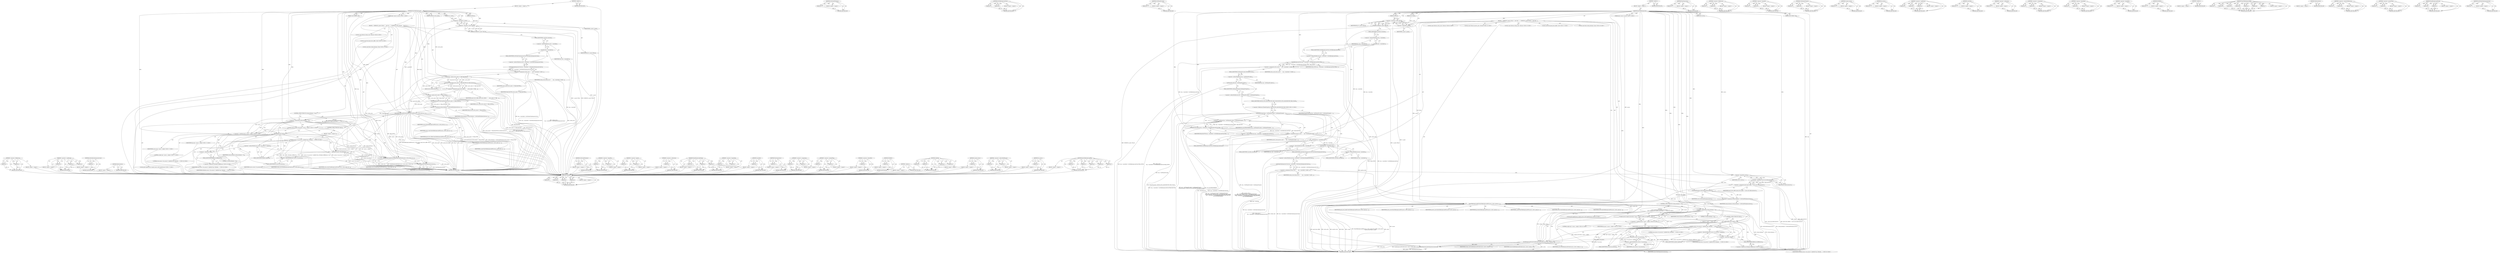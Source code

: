 digraph "PaintTabBackgroundFill" {
vulnerable_235 [label=<(METHOD,clipPath)>];
vulnerable_236 [label=<(PARAM,p1)>];
vulnerable_237 [label=<(PARAM,p2)>];
vulnerable_238 [label=<(PARAM,p3)>];
vulnerable_239 [label=<(PARAM,p4)>];
vulnerable_240 [label=<(BLOCK,&lt;empty&gt;,&lt;empty&gt;)>];
vulnerable_241 [label=<(METHOD_RETURN,ANY)>];
vulnerable_212 [label=<(METHOD,GetStrokeThickness)>];
vulnerable_213 [label=<(PARAM,p1)>];
vulnerable_214 [label=<(BLOCK,&lt;empty&gt;,&lt;empty&gt;)>];
vulnerable_215 [label=<(METHOD_RETURN,ANY)>];
vulnerable_166 [label=<(METHOD,GetTabBackgroundColor)>];
vulnerable_167 [label=<(PARAM,p1)>];
vulnerable_168 [label=<(PARAM,p2)>];
vulnerable_169 [label=<(BLOCK,&lt;empty&gt;,&lt;empty&gt;)>];
vulnerable_170 [label=<(METHOD_RETURN,ANY)>];
vulnerable_191 [label=<(METHOD,GetThemeProvider)>];
vulnerable_192 [label=<(PARAM,p1)>];
vulnerable_193 [label=<(BLOCK,&lt;empty&gt;,&lt;empty&gt;)>];
vulnerable_194 [label=<(METHOD_RETURN,ANY)>];
vulnerable_6 [label=<(METHOD,&lt;global&gt;)<SUB>1</SUB>>];
vulnerable_7 [label=<(BLOCK,&lt;empty&gt;,&lt;empty&gt;)<SUB>1</SUB>>];
vulnerable_8 [label=<(METHOD,PaintTabBackground)<SUB>1</SUB>>];
vulnerable_9 [label="<(PARAM,gfx::Canvas* canvas)<SUB>1</SUB>>"];
vulnerable_10 [label=<(PARAM,bool active)<SUB>2</SUB>>];
vulnerable_11 [label=<(PARAM,int fill_id)<SUB>3</SUB>>];
vulnerable_12 [label=<(PARAM,int y_inset)<SUB>4</SUB>>];
vulnerable_13 [label=<(PARAM,const SkPath* clip)<SUB>5</SUB>>];
vulnerable_14 [label=<(BLOCK,{
   DCHECK(!y_inset || fill_id);
 
  const SkC...,{
   DCHECK(!y_inset || fill_id);
 
  const SkC...)<SUB>5</SUB>>];
vulnerable_15 [label=<(DCHECK,DCHECK(!y_inset || fill_id))<SUB>6</SUB>>];
vulnerable_16 [label=<(&lt;operator&gt;.logicalOr,!y_inset || fill_id)<SUB>6</SUB>>];
vulnerable_17 [label=<(&lt;operator&gt;.logicalNot,!y_inset)<SUB>6</SUB>>];
vulnerable_18 [label=<(IDENTIFIER,y_inset,!y_inset)<SUB>6</SUB>>];
vulnerable_19 [label=<(IDENTIFIER,fill_id,!y_inset || fill_id)<SUB>6</SUB>>];
vulnerable_20 [label="<(LOCAL,const SkColor active_color: SkColor)<SUB>8</SUB>>"];
vulnerable_21 [label=<(&lt;operator&gt;.assignment,active_color =
      tab_-&gt;controller()-&gt;GetTab...)<SUB>8</SUB>>];
vulnerable_22 [label=<(IDENTIFIER,active_color,active_color =
      tab_-&gt;controller()-&gt;GetTab...)<SUB>8</SUB>>];
vulnerable_23 [label=<(GetTabBackgroundColor,tab_-&gt;controller()-&gt;GetTabBackgroundColor(TAB_A...)<SUB>9</SUB>>];
vulnerable_24 [label=<(&lt;operator&gt;.indirectFieldAccess,tab_-&gt;controller()-&gt;GetTabBackgroundColor)<SUB>9</SUB>>];
vulnerable_25 [label=<(controller,tab_-&gt;controller())<SUB>9</SUB>>];
vulnerable_26 [label=<(&lt;operator&gt;.indirectFieldAccess,tab_-&gt;controller)<SUB>9</SUB>>];
vulnerable_27 [label=<(IDENTIFIER,tab_,tab_-&gt;controller())<SUB>9</SUB>>];
vulnerable_28 [label=<(FIELD_IDENTIFIER,controller,controller)<SUB>9</SUB>>];
vulnerable_29 [label=<(FIELD_IDENTIFIER,GetTabBackgroundColor,GetTabBackgroundColor)<SUB>9</SUB>>];
vulnerable_30 [label=<(IDENTIFIER,TAB_ACTIVE,tab_-&gt;controller()-&gt;GetTabBackgroundColor(TAB_A...)<SUB>9</SUB>>];
vulnerable_31 [label="<(LOCAL,const SkColor inactive_color: SkColor)<SUB>10</SUB>>"];
vulnerable_32 [label=<(&lt;operator&gt;.assignment,inactive_color =
      tab_-&gt;GetThemeProvider()...)<SUB>10</SUB>>];
vulnerable_33 [label=<(IDENTIFIER,inactive_color,inactive_color =
      tab_-&gt;GetThemeProvider()...)<SUB>10</SUB>>];
vulnerable_34 [label=<(&lt;operator&gt;.conditional,tab_-&gt;GetThemeProvider()-&gt;GetDisplayProperty(
 ...)<SUB>11</SUB>>];
vulnerable_35 [label=<(GetDisplayProperty,tab_-&gt;GetThemeProvider()-&gt;GetDisplayProperty(
 ...)<SUB>11</SUB>>];
vulnerable_36 [label=<(&lt;operator&gt;.indirectFieldAccess,tab_-&gt;GetThemeProvider()-&gt;GetDisplayProperty)<SUB>11</SUB>>];
vulnerable_37 [label=<(GetThemeProvider,tab_-&gt;GetThemeProvider())<SUB>11</SUB>>];
vulnerable_38 [label=<(&lt;operator&gt;.indirectFieldAccess,tab_-&gt;GetThemeProvider)<SUB>11</SUB>>];
vulnerable_39 [label=<(IDENTIFIER,tab_,tab_-&gt;GetThemeProvider())<SUB>11</SUB>>];
vulnerable_40 [label=<(FIELD_IDENTIFIER,GetThemeProvider,GetThemeProvider)<SUB>11</SUB>>];
vulnerable_41 [label=<(FIELD_IDENTIFIER,GetDisplayProperty,GetDisplayProperty)<SUB>11</SUB>>];
vulnerable_42 [label="<(&lt;operator&gt;.fieldAccess,ThemeProperties::SHOULD_FILL_BACKGROUND_TAB_COLOR)<SUB>12</SUB>>"];
vulnerable_43 [label=<(IDENTIFIER,ThemeProperties,tab_-&gt;GetThemeProvider()-&gt;GetDisplayProperty(
 ...)<SUB>12</SUB>>];
vulnerable_44 [label=<(FIELD_IDENTIFIER,SHOULD_FILL_BACKGROUND_TAB_COLOR,SHOULD_FILL_BACKGROUND_TAB_COLOR)<SUB>12</SUB>>];
vulnerable_45 [label=<(GetTabBackgroundColor,tab_-&gt;controller()-&gt;GetTabBackgroundColor(TAB_I...)<SUB>13</SUB>>];
vulnerable_46 [label=<(&lt;operator&gt;.indirectFieldAccess,tab_-&gt;controller()-&gt;GetTabBackgroundColor)<SUB>13</SUB>>];
vulnerable_47 [label=<(controller,tab_-&gt;controller())<SUB>13</SUB>>];
vulnerable_48 [label=<(&lt;operator&gt;.indirectFieldAccess,tab_-&gt;controller)<SUB>13</SUB>>];
vulnerable_49 [label=<(IDENTIFIER,tab_,tab_-&gt;controller())<SUB>13</SUB>>];
vulnerable_50 [label=<(FIELD_IDENTIFIER,controller,controller)<SUB>13</SUB>>];
vulnerable_51 [label=<(FIELD_IDENTIFIER,GetTabBackgroundColor,GetTabBackgroundColor)<SUB>13</SUB>>];
vulnerable_52 [label=<(IDENTIFIER,TAB_INACTIVE,tab_-&gt;controller()-&gt;GetTabBackgroundColor(TAB_I...)<SUB>13</SUB>>];
vulnerable_53 [label=<(IDENTIFIER,SK_ColorTRANSPARENT,tab_-&gt;GetThemeProvider()-&gt;GetDisplayProperty(
 ...)<SUB>14</SUB>>];
vulnerable_54 [label="<(LOCAL,const SkColor stroke_color: SkColor)<SUB>15</SUB>>"];
vulnerable_55 [label=<(&lt;operator&gt;.assignment,stroke_color =
       tab_-&gt;controller()-&gt;GetTo...)<SUB>15</SUB>>];
vulnerable_56 [label=<(IDENTIFIER,stroke_color,stroke_color =
       tab_-&gt;controller()-&gt;GetTo...)<SUB>15</SUB>>];
vulnerable_57 [label=<(GetToolbarTopSeparatorColor,tab_-&gt;controller()-&gt;GetToolbarTopSeparatorColor())<SUB>16</SUB>>];
vulnerable_58 [label=<(&lt;operator&gt;.indirectFieldAccess,tab_-&gt;controller()-&gt;GetToolbarTopSeparatorColor)<SUB>16</SUB>>];
vulnerable_59 [label=<(controller,tab_-&gt;controller())<SUB>16</SUB>>];
vulnerable_60 [label=<(&lt;operator&gt;.indirectFieldAccess,tab_-&gt;controller)<SUB>16</SUB>>];
vulnerable_61 [label=<(IDENTIFIER,tab_,tab_-&gt;controller())<SUB>16</SUB>>];
vulnerable_62 [label=<(FIELD_IDENTIFIER,controller,controller)<SUB>16</SUB>>];
vulnerable_63 [label=<(FIELD_IDENTIFIER,GetToolbarTopSeparatorColor,GetToolbarTopSeparatorColor)<SUB>16</SUB>>];
vulnerable_64 [label="<(LOCAL,const bool paint_hover_effect: bool)<SUB>17</SUB>>"];
vulnerable_65 [label=<(&lt;operator&gt;.assignment,paint_hover_effect = !active &amp;&amp; IsHoverActive())<SUB>17</SUB>>];
vulnerable_66 [label=<(IDENTIFIER,paint_hover_effect,paint_hover_effect = !active &amp;&amp; IsHoverActive())<SUB>17</SUB>>];
vulnerable_67 [label=<(&lt;operator&gt;.logicalAnd,!active &amp;&amp; IsHoverActive())<SUB>17</SUB>>];
vulnerable_68 [label=<(&lt;operator&gt;.logicalNot,!active)<SUB>17</SUB>>];
vulnerable_69 [label=<(IDENTIFIER,active,!active)<SUB>17</SUB>>];
vulnerable_70 [label=<(IsHoverActive,IsHoverActive())<SUB>17</SUB>>];
vulnerable_71 [label="<(LOCAL,const float stroke_thickness: float)<SUB>18</SUB>>"];
vulnerable_72 [label=<(&lt;operator&gt;.assignment,stroke_thickness = GetStrokeThickness(active))<SUB>18</SUB>>];
vulnerable_73 [label=<(IDENTIFIER,stroke_thickness,stroke_thickness = GetStrokeThickness(active))<SUB>18</SUB>>];
vulnerable_74 [label=<(GetStrokeThickness,GetStrokeThickness(active))<SUB>18</SUB>>];
vulnerable_75 [label=<(IDENTIFIER,active,GetStrokeThickness(active))<SUB>18</SUB>>];
vulnerable_76 [label=<(PaintTabBackgroundFill,PaintTabBackgroundFill(canvas, active, paint_ho...)<SUB>20</SUB>>];
vulnerable_77 [label=<(IDENTIFIER,canvas,PaintTabBackgroundFill(canvas, active, paint_ho...)<SUB>20</SUB>>];
vulnerable_78 [label=<(IDENTIFIER,active,PaintTabBackgroundFill(canvas, active, paint_ho...)<SUB>20</SUB>>];
vulnerable_79 [label=<(IDENTIFIER,paint_hover_effect,PaintTabBackgroundFill(canvas, active, paint_ho...)<SUB>20</SUB>>];
vulnerable_80 [label=<(IDENTIFIER,active_color,PaintTabBackgroundFill(canvas, active, paint_ho...)<SUB>20</SUB>>];
vulnerable_81 [label=<(IDENTIFIER,inactive_color,PaintTabBackgroundFill(canvas, active, paint_ho...)<SUB>21</SUB>>];
vulnerable_82 [label=<(IDENTIFIER,fill_id,PaintTabBackgroundFill(canvas, active, paint_ho...)<SUB>21</SUB>>];
vulnerable_83 [label=<(IDENTIFIER,y_inset,PaintTabBackgroundFill(canvas, active, paint_ho...)<SUB>21</SUB>>];
vulnerable_84 [label=<(CONTROL_STRUCTURE,IF,if (stroke_thickness &gt; 0))<SUB>22</SUB>>];
vulnerable_85 [label=<(&lt;operator&gt;.greaterThan,stroke_thickness &gt; 0)<SUB>22</SUB>>];
vulnerable_86 [label=<(IDENTIFIER,stroke_thickness,stroke_thickness &gt; 0)<SUB>22</SUB>>];
vulnerable_87 [label=<(LITERAL,0,stroke_thickness &gt; 0)<SUB>22</SUB>>];
vulnerable_88 [label="<(BLOCK,{
     gfx::ScopedCanvas scoped_canvas(clip ? c...,{
     gfx::ScopedCanvas scoped_canvas(clip ? c...)<SUB>22</SUB>>"];
vulnerable_89 [label="<(LOCAL,gfx.ScopedCanvas scoped_canvas: gfx.ScopedCanvas)<SUB>23</SUB>>"];
vulnerable_90 [label="<(scoped_canvas,scoped_canvas(clip ? canvas : nullptr))<SUB>23</SUB>>"];
vulnerable_91 [label="<(&lt;operator&gt;.conditional,clip ? canvas : nullptr)<SUB>23</SUB>>"];
vulnerable_92 [label="<(IDENTIFIER,clip,clip ? canvas : nullptr)<SUB>23</SUB>>"];
vulnerable_93 [label="<(IDENTIFIER,canvas,clip ? canvas : nullptr)<SUB>23</SUB>>"];
vulnerable_94 [label="<(LITERAL,nullptr,clip ? canvas : nullptr)<SUB>23</SUB>>"];
vulnerable_95 [label=<(CONTROL_STRUCTURE,IF,if (clip))<SUB>24</SUB>>];
vulnerable_96 [label=<(IDENTIFIER,clip,if (clip))<SUB>24</SUB>>];
vulnerable_97 [label=<(BLOCK,&lt;empty&gt;,&lt;empty&gt;)<SUB>25</SUB>>];
vulnerable_98 [label="<(clipPath,canvas-&gt;sk_canvas()-&gt;clipPath(*clip, SkClipOp::...)<SUB>25</SUB>>"];
vulnerable_99 [label=<(&lt;operator&gt;.indirectFieldAccess,canvas-&gt;sk_canvas()-&gt;clipPath)<SUB>25</SUB>>];
vulnerable_100 [label=<(sk_canvas,canvas-&gt;sk_canvas())<SUB>25</SUB>>];
vulnerable_101 [label=<(&lt;operator&gt;.indirectFieldAccess,canvas-&gt;sk_canvas)<SUB>25</SUB>>];
vulnerable_102 [label=<(IDENTIFIER,canvas,canvas-&gt;sk_canvas())<SUB>25</SUB>>];
vulnerable_103 [label=<(FIELD_IDENTIFIER,sk_canvas,sk_canvas)<SUB>25</SUB>>];
vulnerable_104 [label=<(FIELD_IDENTIFIER,clipPath,clipPath)<SUB>25</SUB>>];
vulnerable_105 [label=<(&lt;operator&gt;.indirection,*clip)<SUB>25</SUB>>];
vulnerable_106 [label="<(IDENTIFIER,clip,canvas-&gt;sk_canvas()-&gt;clipPath(*clip, SkClipOp::...)<SUB>25</SUB>>"];
vulnerable_107 [label="<(&lt;operator&gt;.fieldAccess,SkClipOp::kDifference)<SUB>25</SUB>>"];
vulnerable_108 [label="<(IDENTIFIER,SkClipOp,canvas-&gt;sk_canvas()-&gt;clipPath(*clip, SkClipOp::...)<SUB>25</SUB>>"];
vulnerable_109 [label=<(FIELD_IDENTIFIER,kDifference,kDifference)<SUB>25</SUB>>];
vulnerable_110 [label="<(LITERAL,true,canvas-&gt;sk_canvas()-&gt;clipPath(*clip, SkClipOp::...)<SUB>25</SUB>>"];
vulnerable_111 [label=<(PaintBackgroundStroke,PaintBackgroundStroke(canvas, active, stroke_co...)<SUB>26</SUB>>];
vulnerable_112 [label=<(IDENTIFIER,canvas,PaintBackgroundStroke(canvas, active, stroke_co...)<SUB>26</SUB>>];
vulnerable_113 [label=<(IDENTIFIER,active,PaintBackgroundStroke(canvas, active, stroke_co...)<SUB>26</SUB>>];
vulnerable_114 [label=<(IDENTIFIER,stroke_color,PaintBackgroundStroke(canvas, active, stroke_co...)<SUB>26</SUB>>];
vulnerable_115 [label=<(PaintSeparators,PaintSeparators(canvas))<SUB>29</SUB>>];
vulnerable_116 [label=<(IDENTIFIER,canvas,PaintSeparators(canvas))<SUB>29</SUB>>];
vulnerable_117 [label=<(METHOD_RETURN,void)<SUB>1</SUB>>];
vulnerable_119 [label=<(METHOD_RETURN,ANY)<SUB>1</SUB>>];
vulnerable_256 [label=<(METHOD,PaintSeparators)>];
vulnerable_257 [label=<(PARAM,p1)>];
vulnerable_258 [label=<(BLOCK,&lt;empty&gt;,&lt;empty&gt;)>];
vulnerable_259 [label=<(METHOD_RETURN,ANY)>];
vulnerable_195 [label=<(METHOD,&lt;operator&gt;.fieldAccess)>];
vulnerable_196 [label=<(PARAM,p1)>];
vulnerable_197 [label=<(PARAM,p2)>];
vulnerable_198 [label=<(BLOCK,&lt;empty&gt;,&lt;empty&gt;)>];
vulnerable_199 [label=<(METHOD_RETURN,ANY)>];
vulnerable_152 [label=<(METHOD,&lt;operator&gt;.logicalOr)>];
vulnerable_153 [label=<(PARAM,p1)>];
vulnerable_154 [label=<(PARAM,p2)>];
vulnerable_155 [label=<(BLOCK,&lt;empty&gt;,&lt;empty&gt;)>];
vulnerable_156 [label=<(METHOD_RETURN,ANY)>];
vulnerable_186 [label=<(METHOD,GetDisplayProperty)>];
vulnerable_187 [label=<(PARAM,p1)>];
vulnerable_188 [label=<(PARAM,p2)>];
vulnerable_189 [label=<(BLOCK,&lt;empty&gt;,&lt;empty&gt;)>];
vulnerable_190 [label=<(METHOD_RETURN,ANY)>];
vulnerable_231 [label=<(METHOD,scoped_canvas)>];
vulnerable_232 [label=<(PARAM,p1)>];
vulnerable_233 [label=<(BLOCK,&lt;empty&gt;,&lt;empty&gt;)>];
vulnerable_234 [label=<(METHOD_RETURN,ANY)>];
vulnerable_242 [label=<(METHOD,sk_canvas)>];
vulnerable_243 [label=<(PARAM,p1)>];
vulnerable_244 [label=<(BLOCK,&lt;empty&gt;,&lt;empty&gt;)>];
vulnerable_245 [label=<(METHOD_RETURN,ANY)>];
vulnerable_180 [label=<(METHOD,&lt;operator&gt;.conditional)>];
vulnerable_181 [label=<(PARAM,p1)>];
vulnerable_182 [label=<(PARAM,p2)>];
vulnerable_183 [label=<(PARAM,p3)>];
vulnerable_184 [label=<(BLOCK,&lt;empty&gt;,&lt;empty&gt;)>];
vulnerable_185 [label=<(METHOD_RETURN,ANY)>];
vulnerable_176 [label=<(METHOD,controller)>];
vulnerable_177 [label=<(PARAM,p1)>];
vulnerable_178 [label=<(BLOCK,&lt;empty&gt;,&lt;empty&gt;)>];
vulnerable_179 [label=<(METHOD_RETURN,ANY)>];
vulnerable_246 [label=<(METHOD,&lt;operator&gt;.indirection)>];
vulnerable_247 [label=<(PARAM,p1)>];
vulnerable_248 [label=<(BLOCK,&lt;empty&gt;,&lt;empty&gt;)>];
vulnerable_249 [label=<(METHOD_RETURN,ANY)>];
vulnerable_161 [label=<(METHOD,&lt;operator&gt;.assignment)>];
vulnerable_162 [label=<(PARAM,p1)>];
vulnerable_163 [label=<(PARAM,p2)>];
vulnerable_164 [label=<(BLOCK,&lt;empty&gt;,&lt;empty&gt;)>];
vulnerable_165 [label=<(METHOD_RETURN,ANY)>];
vulnerable_204 [label=<(METHOD,&lt;operator&gt;.logicalAnd)>];
vulnerable_205 [label=<(PARAM,p1)>];
vulnerable_206 [label=<(PARAM,p2)>];
vulnerable_207 [label=<(BLOCK,&lt;empty&gt;,&lt;empty&gt;)>];
vulnerable_208 [label=<(METHOD_RETURN,ANY)>];
vulnerable_157 [label=<(METHOD,&lt;operator&gt;.logicalNot)>];
vulnerable_158 [label=<(PARAM,p1)>];
vulnerable_159 [label=<(BLOCK,&lt;empty&gt;,&lt;empty&gt;)>];
vulnerable_160 [label=<(METHOD_RETURN,ANY)>];
vulnerable_148 [label=<(METHOD,DCHECK)>];
vulnerable_149 [label=<(PARAM,p1)>];
vulnerable_150 [label=<(BLOCK,&lt;empty&gt;,&lt;empty&gt;)>];
vulnerable_151 [label=<(METHOD_RETURN,ANY)>];
vulnerable_142 [label=<(METHOD,&lt;global&gt;)<SUB>1</SUB>>];
vulnerable_143 [label=<(BLOCK,&lt;empty&gt;,&lt;empty&gt;)>];
vulnerable_144 [label=<(METHOD_RETURN,ANY)>];
vulnerable_216 [label=<(METHOD,PaintTabBackgroundFill)>];
vulnerable_217 [label=<(PARAM,p1)>];
vulnerable_218 [label=<(PARAM,p2)>];
vulnerable_219 [label=<(PARAM,p3)>];
vulnerable_220 [label=<(PARAM,p4)>];
vulnerable_221 [label=<(PARAM,p5)>];
vulnerable_222 [label=<(PARAM,p6)>];
vulnerable_223 [label=<(PARAM,p7)>];
vulnerable_224 [label=<(BLOCK,&lt;empty&gt;,&lt;empty&gt;)>];
vulnerable_225 [label=<(METHOD_RETURN,ANY)>];
vulnerable_209 [label=<(METHOD,IsHoverActive)>];
vulnerable_210 [label=<(BLOCK,&lt;empty&gt;,&lt;empty&gt;)>];
vulnerable_211 [label=<(METHOD_RETURN,ANY)>];
vulnerable_171 [label=<(METHOD,&lt;operator&gt;.indirectFieldAccess)>];
vulnerable_172 [label=<(PARAM,p1)>];
vulnerable_173 [label=<(PARAM,p2)>];
vulnerable_174 [label=<(BLOCK,&lt;empty&gt;,&lt;empty&gt;)>];
vulnerable_175 [label=<(METHOD_RETURN,ANY)>];
vulnerable_226 [label=<(METHOD,&lt;operator&gt;.greaterThan)>];
vulnerable_227 [label=<(PARAM,p1)>];
vulnerable_228 [label=<(PARAM,p2)>];
vulnerable_229 [label=<(BLOCK,&lt;empty&gt;,&lt;empty&gt;)>];
vulnerable_230 [label=<(METHOD_RETURN,ANY)>];
vulnerable_250 [label=<(METHOD,PaintBackgroundStroke)>];
vulnerable_251 [label=<(PARAM,p1)>];
vulnerable_252 [label=<(PARAM,p2)>];
vulnerable_253 [label=<(PARAM,p3)>];
vulnerable_254 [label=<(BLOCK,&lt;empty&gt;,&lt;empty&gt;)>];
vulnerable_255 [label=<(METHOD_RETURN,ANY)>];
vulnerable_200 [label=<(METHOD,GetToolbarTopSeparatorColor)>];
vulnerable_201 [label=<(PARAM,p1)>];
vulnerable_202 [label=<(BLOCK,&lt;empty&gt;,&lt;empty&gt;)>];
vulnerable_203 [label=<(METHOD_RETURN,ANY)>];
fixed_203 [label=<(METHOD,&lt;operator&gt;.fieldAccess)>];
fixed_204 [label=<(PARAM,p1)>];
fixed_205 [label=<(PARAM,p2)>];
fixed_206 [label=<(BLOCK,&lt;empty&gt;,&lt;empty&gt;)>];
fixed_207 [label=<(METHOD_RETURN,ANY)>];
fixed_182 [label=<(METHOD,&lt;operator&gt;.conditional)>];
fixed_183 [label=<(PARAM,p1)>];
fixed_184 [label=<(PARAM,p2)>];
fixed_185 [label=<(PARAM,p3)>];
fixed_186 [label=<(BLOCK,&lt;empty&gt;,&lt;empty&gt;)>];
fixed_187 [label=<(METHOD_RETURN,ANY)>];
fixed_135 [label=<(METHOD,GetToolbarTopSeparatorColor)>];
fixed_136 [label=<(PARAM,p1)>];
fixed_137 [label=<(BLOCK,&lt;empty&gt;,&lt;empty&gt;)>];
fixed_138 [label=<(METHOD_RETURN,ANY)>];
fixed_158 [label=<(METHOD,IsHoverActive)>];
fixed_159 [label=<(BLOCK,&lt;empty&gt;,&lt;empty&gt;)>];
fixed_160 [label=<(METHOD_RETURN,ANY)>];
fixed_6 [label=<(METHOD,&lt;global&gt;)<SUB>1</SUB>>];
fixed_7 [label=<(BLOCK,&lt;empty&gt;,&lt;empty&gt;)<SUB>1</SUB>>];
fixed_8 [label=<(METHOD,PaintTabBackground)<SUB>1</SUB>>];
fixed_9 [label="<(PARAM,gfx::Canvas* canvas)<SUB>1</SUB>>"];
fixed_10 [label=<(PARAM,TabState active_state)<SUB>2</SUB>>];
fixed_11 [label=<(PARAM,int fill_id)<SUB>3</SUB>>];
fixed_12 [label=<(PARAM,int y_inset)<SUB>4</SUB>>];
fixed_13 [label=<(PARAM,const SkPath* clip)<SUB>5</SUB>>];
fixed_14 [label=<(BLOCK,{
   DCHECK(!y_inset || fill_id);
 
   const Sk...,{
   DCHECK(!y_inset || fill_id);
 
   const Sk...)<SUB>5</SUB>>];
fixed_15 [label=<(DCHECK,DCHECK(!y_inset || fill_id))<SUB>6</SUB>>];
fixed_16 [label=<(&lt;operator&gt;.logicalOr,!y_inset || fill_id)<SUB>6</SUB>>];
fixed_17 [label=<(&lt;operator&gt;.logicalNot,!y_inset)<SUB>6</SUB>>];
fixed_18 [label=<(IDENTIFIER,y_inset,!y_inset)<SUB>6</SUB>>];
fixed_19 [label=<(IDENTIFIER,fill_id,!y_inset || fill_id)<SUB>6</SUB>>];
fixed_20 [label="<(LOCAL,const SkColor stroke_color: SkColor)<SUB>8</SUB>>"];
fixed_21 [label=<(&lt;operator&gt;.assignment,stroke_color =
       tab_-&gt;controller()-&gt;GetTo...)<SUB>8</SUB>>];
fixed_22 [label=<(IDENTIFIER,stroke_color,stroke_color =
       tab_-&gt;controller()-&gt;GetTo...)<SUB>8</SUB>>];
fixed_23 [label=<(GetToolbarTopSeparatorColor,tab_-&gt;controller()-&gt;GetToolbarTopSeparatorColor())<SUB>9</SUB>>];
fixed_24 [label=<(&lt;operator&gt;.indirectFieldAccess,tab_-&gt;controller()-&gt;GetToolbarTopSeparatorColor)<SUB>9</SUB>>];
fixed_25 [label=<(controller,tab_-&gt;controller())<SUB>9</SUB>>];
fixed_26 [label=<(&lt;operator&gt;.indirectFieldAccess,tab_-&gt;controller)<SUB>9</SUB>>];
fixed_27 [label=<(IDENTIFIER,tab_,tab_-&gt;controller())<SUB>9</SUB>>];
fixed_28 [label=<(FIELD_IDENTIFIER,controller,controller)<SUB>9</SUB>>];
fixed_29 [label=<(FIELD_IDENTIFIER,GetToolbarTopSeparatorColor,GetToolbarTopSeparatorColor)<SUB>9</SUB>>];
fixed_30 [label="<(LOCAL,const bool paint_hover_effect: bool)<SUB>10</SUB>>"];
fixed_31 [label=<(&lt;operator&gt;.assignment,paint_hover_effect =
      active_state == TAB_...)<SUB>10</SUB>>];
fixed_32 [label=<(IDENTIFIER,paint_hover_effect,paint_hover_effect =
      active_state == TAB_...)<SUB>10</SUB>>];
fixed_33 [label=<(&lt;operator&gt;.logicalAnd,active_state == TAB_INACTIVE &amp;&amp; IsHoverActive())<SUB>11</SUB>>];
fixed_34 [label=<(&lt;operator&gt;.equals,active_state == TAB_INACTIVE)<SUB>11</SUB>>];
fixed_35 [label=<(IDENTIFIER,active_state,active_state == TAB_INACTIVE)<SUB>11</SUB>>];
fixed_36 [label=<(IDENTIFIER,TAB_INACTIVE,active_state == TAB_INACTIVE)<SUB>11</SUB>>];
fixed_37 [label=<(IsHoverActive,IsHoverActive())<SUB>11</SUB>>];
fixed_38 [label="<(LOCAL,const float stroke_thickness: float)<SUB>12</SUB>>"];
fixed_39 [label=<(&lt;operator&gt;.assignment,stroke_thickness = GetStrokeThickness(active_st...)<SUB>12</SUB>>];
fixed_40 [label=<(IDENTIFIER,stroke_thickness,stroke_thickness = GetStrokeThickness(active_st...)<SUB>12</SUB>>];
fixed_41 [label=<(GetStrokeThickness,GetStrokeThickness(active_state == TAB_ACTIVE))<SUB>12</SUB>>];
fixed_42 [label=<(&lt;operator&gt;.equals,active_state == TAB_ACTIVE)<SUB>12</SUB>>];
fixed_43 [label=<(IDENTIFIER,active_state,active_state == TAB_ACTIVE)<SUB>12</SUB>>];
fixed_44 [label=<(IDENTIFIER,TAB_ACTIVE,active_state == TAB_ACTIVE)<SUB>12</SUB>>];
fixed_45 [label=<(PaintTabBackgroundFill,PaintTabBackgroundFill(canvas, active_state, pa...)<SUB>14</SUB>>];
fixed_46 [label=<(IDENTIFIER,canvas,PaintTabBackgroundFill(canvas, active_state, pa...)<SUB>14</SUB>>];
fixed_47 [label=<(IDENTIFIER,active_state,PaintTabBackgroundFill(canvas, active_state, pa...)<SUB>14</SUB>>];
fixed_48 [label=<(IDENTIFIER,paint_hover_effect,PaintTabBackgroundFill(canvas, active_state, pa...)<SUB>14</SUB>>];
fixed_49 [label=<(IDENTIFIER,fill_id,PaintTabBackgroundFill(canvas, active_state, pa...)<SUB>14</SUB>>];
fixed_50 [label=<(IDENTIFIER,y_inset,PaintTabBackgroundFill(canvas, active_state, pa...)<SUB>15</SUB>>];
fixed_51 [label=<(CONTROL_STRUCTURE,IF,if (stroke_thickness &gt; 0))<SUB>16</SUB>>];
fixed_52 [label=<(&lt;operator&gt;.greaterThan,stroke_thickness &gt; 0)<SUB>16</SUB>>];
fixed_53 [label=<(IDENTIFIER,stroke_thickness,stroke_thickness &gt; 0)<SUB>16</SUB>>];
fixed_54 [label=<(LITERAL,0,stroke_thickness &gt; 0)<SUB>16</SUB>>];
fixed_55 [label="<(BLOCK,{
     gfx::ScopedCanvas scoped_canvas(clip ? c...,{
     gfx::ScopedCanvas scoped_canvas(clip ? c...)<SUB>16</SUB>>"];
fixed_56 [label="<(LOCAL,gfx.ScopedCanvas scoped_canvas: gfx.ScopedCanvas)<SUB>17</SUB>>"];
fixed_57 [label="<(scoped_canvas,scoped_canvas(clip ? canvas : nullptr))<SUB>17</SUB>>"];
fixed_58 [label="<(&lt;operator&gt;.conditional,clip ? canvas : nullptr)<SUB>17</SUB>>"];
fixed_59 [label="<(IDENTIFIER,clip,clip ? canvas : nullptr)<SUB>17</SUB>>"];
fixed_60 [label="<(IDENTIFIER,canvas,clip ? canvas : nullptr)<SUB>17</SUB>>"];
fixed_61 [label="<(LITERAL,nullptr,clip ? canvas : nullptr)<SUB>17</SUB>>"];
fixed_62 [label=<(CONTROL_STRUCTURE,IF,if (clip))<SUB>18</SUB>>];
fixed_63 [label=<(IDENTIFIER,clip,if (clip))<SUB>18</SUB>>];
fixed_64 [label=<(BLOCK,&lt;empty&gt;,&lt;empty&gt;)<SUB>19</SUB>>];
fixed_65 [label="<(clipPath,canvas-&gt;sk_canvas()-&gt;clipPath(*clip, SkClipOp::...)<SUB>19</SUB>>"];
fixed_66 [label=<(&lt;operator&gt;.indirectFieldAccess,canvas-&gt;sk_canvas()-&gt;clipPath)<SUB>19</SUB>>];
fixed_67 [label=<(sk_canvas,canvas-&gt;sk_canvas())<SUB>19</SUB>>];
fixed_68 [label=<(&lt;operator&gt;.indirectFieldAccess,canvas-&gt;sk_canvas)<SUB>19</SUB>>];
fixed_69 [label=<(IDENTIFIER,canvas,canvas-&gt;sk_canvas())<SUB>19</SUB>>];
fixed_70 [label=<(FIELD_IDENTIFIER,sk_canvas,sk_canvas)<SUB>19</SUB>>];
fixed_71 [label=<(FIELD_IDENTIFIER,clipPath,clipPath)<SUB>19</SUB>>];
fixed_72 [label=<(&lt;operator&gt;.indirection,*clip)<SUB>19</SUB>>];
fixed_73 [label="<(IDENTIFIER,clip,canvas-&gt;sk_canvas()-&gt;clipPath(*clip, SkClipOp::...)<SUB>19</SUB>>"];
fixed_74 [label="<(&lt;operator&gt;.fieldAccess,SkClipOp::kDifference)<SUB>19</SUB>>"];
fixed_75 [label="<(IDENTIFIER,SkClipOp,canvas-&gt;sk_canvas()-&gt;clipPath(*clip, SkClipOp::...)<SUB>19</SUB>>"];
fixed_76 [label=<(FIELD_IDENTIFIER,kDifference,kDifference)<SUB>19</SUB>>];
fixed_77 [label="<(LITERAL,true,canvas-&gt;sk_canvas()-&gt;clipPath(*clip, SkClipOp::...)<SUB>19</SUB>>"];
fixed_78 [label=<(PaintBackgroundStroke,PaintBackgroundStroke(canvas, active_state, str...)<SUB>20</SUB>>];
fixed_79 [label=<(IDENTIFIER,canvas,PaintBackgroundStroke(canvas, active_state, str...)<SUB>20</SUB>>];
fixed_80 [label=<(IDENTIFIER,active_state,PaintBackgroundStroke(canvas, active_state, str...)<SUB>20</SUB>>];
fixed_81 [label=<(IDENTIFIER,stroke_color,PaintBackgroundStroke(canvas, active_state, str...)<SUB>20</SUB>>];
fixed_82 [label=<(PaintSeparators,PaintSeparators(canvas))<SUB>23</SUB>>];
fixed_83 [label=<(IDENTIFIER,canvas,PaintSeparators(canvas))<SUB>23</SUB>>];
fixed_84 [label=<(METHOD_RETURN,void)<SUB>1</SUB>>];
fixed_86 [label=<(METHOD_RETURN,ANY)<SUB>1</SUB>>];
fixed_161 [label=<(METHOD,GetStrokeThickness)>];
fixed_162 [label=<(PARAM,p1)>];
fixed_163 [label=<(BLOCK,&lt;empty&gt;,&lt;empty&gt;)>];
fixed_164 [label=<(METHOD_RETURN,ANY)>];
fixed_121 [label=<(METHOD,&lt;operator&gt;.logicalOr)>];
fixed_122 [label=<(PARAM,p1)>];
fixed_123 [label=<(PARAM,p2)>];
fixed_124 [label=<(BLOCK,&lt;empty&gt;,&lt;empty&gt;)>];
fixed_125 [label=<(METHOD_RETURN,ANY)>];
fixed_153 [label=<(METHOD,&lt;operator&gt;.equals)>];
fixed_154 [label=<(PARAM,p1)>];
fixed_155 [label=<(PARAM,p2)>];
fixed_156 [label=<(BLOCK,&lt;empty&gt;,&lt;empty&gt;)>];
fixed_157 [label=<(METHOD_RETURN,ANY)>];
fixed_199 [label=<(METHOD,&lt;operator&gt;.indirection)>];
fixed_200 [label=<(PARAM,p1)>];
fixed_201 [label=<(BLOCK,&lt;empty&gt;,&lt;empty&gt;)>];
fixed_202 [label=<(METHOD_RETURN,ANY)>];
fixed_208 [label=<(METHOD,PaintBackgroundStroke)>];
fixed_209 [label=<(PARAM,p1)>];
fixed_210 [label=<(PARAM,p2)>];
fixed_211 [label=<(PARAM,p3)>];
fixed_212 [label=<(BLOCK,&lt;empty&gt;,&lt;empty&gt;)>];
fixed_213 [label=<(METHOD_RETURN,ANY)>];
fixed_148 [label=<(METHOD,&lt;operator&gt;.logicalAnd)>];
fixed_149 [label=<(PARAM,p1)>];
fixed_150 [label=<(PARAM,p2)>];
fixed_151 [label=<(BLOCK,&lt;empty&gt;,&lt;empty&gt;)>];
fixed_152 [label=<(METHOD_RETURN,ANY)>];
fixed_144 [label=<(METHOD,controller)>];
fixed_145 [label=<(PARAM,p1)>];
fixed_146 [label=<(BLOCK,&lt;empty&gt;,&lt;empty&gt;)>];
fixed_147 [label=<(METHOD_RETURN,ANY)>];
fixed_214 [label=<(METHOD,PaintSeparators)>];
fixed_215 [label=<(PARAM,p1)>];
fixed_216 [label=<(BLOCK,&lt;empty&gt;,&lt;empty&gt;)>];
fixed_217 [label=<(METHOD_RETURN,ANY)>];
fixed_130 [label=<(METHOD,&lt;operator&gt;.assignment)>];
fixed_131 [label=<(PARAM,p1)>];
fixed_132 [label=<(PARAM,p2)>];
fixed_133 [label=<(BLOCK,&lt;empty&gt;,&lt;empty&gt;)>];
fixed_134 [label=<(METHOD_RETURN,ANY)>];
fixed_173 [label=<(METHOD,&lt;operator&gt;.greaterThan)>];
fixed_174 [label=<(PARAM,p1)>];
fixed_175 [label=<(PARAM,p2)>];
fixed_176 [label=<(BLOCK,&lt;empty&gt;,&lt;empty&gt;)>];
fixed_177 [label=<(METHOD_RETURN,ANY)>];
fixed_126 [label=<(METHOD,&lt;operator&gt;.logicalNot)>];
fixed_127 [label=<(PARAM,p1)>];
fixed_128 [label=<(BLOCK,&lt;empty&gt;,&lt;empty&gt;)>];
fixed_129 [label=<(METHOD_RETURN,ANY)>];
fixed_117 [label=<(METHOD,DCHECK)>];
fixed_118 [label=<(PARAM,p1)>];
fixed_119 [label=<(BLOCK,&lt;empty&gt;,&lt;empty&gt;)>];
fixed_120 [label=<(METHOD_RETURN,ANY)>];
fixed_111 [label=<(METHOD,&lt;global&gt;)<SUB>1</SUB>>];
fixed_112 [label=<(BLOCK,&lt;empty&gt;,&lt;empty&gt;)>];
fixed_113 [label=<(METHOD_RETURN,ANY)>];
fixed_188 [label=<(METHOD,clipPath)>];
fixed_189 [label=<(PARAM,p1)>];
fixed_190 [label=<(PARAM,p2)>];
fixed_191 [label=<(PARAM,p3)>];
fixed_192 [label=<(PARAM,p4)>];
fixed_193 [label=<(BLOCK,&lt;empty&gt;,&lt;empty&gt;)>];
fixed_194 [label=<(METHOD_RETURN,ANY)>];
fixed_178 [label=<(METHOD,scoped_canvas)>];
fixed_179 [label=<(PARAM,p1)>];
fixed_180 [label=<(BLOCK,&lt;empty&gt;,&lt;empty&gt;)>];
fixed_181 [label=<(METHOD_RETURN,ANY)>];
fixed_139 [label=<(METHOD,&lt;operator&gt;.indirectFieldAccess)>];
fixed_140 [label=<(PARAM,p1)>];
fixed_141 [label=<(PARAM,p2)>];
fixed_142 [label=<(BLOCK,&lt;empty&gt;,&lt;empty&gt;)>];
fixed_143 [label=<(METHOD_RETURN,ANY)>];
fixed_195 [label=<(METHOD,sk_canvas)>];
fixed_196 [label=<(PARAM,p1)>];
fixed_197 [label=<(BLOCK,&lt;empty&gt;,&lt;empty&gt;)>];
fixed_198 [label=<(METHOD_RETURN,ANY)>];
fixed_165 [label=<(METHOD,PaintTabBackgroundFill)>];
fixed_166 [label=<(PARAM,p1)>];
fixed_167 [label=<(PARAM,p2)>];
fixed_168 [label=<(PARAM,p3)>];
fixed_169 [label=<(PARAM,p4)>];
fixed_170 [label=<(PARAM,p5)>];
fixed_171 [label=<(BLOCK,&lt;empty&gt;,&lt;empty&gt;)>];
fixed_172 [label=<(METHOD_RETURN,ANY)>];
vulnerable_235 -> vulnerable_236  [key=0, label="AST: "];
vulnerable_235 -> vulnerable_236  [key=1, label="DDG: "];
vulnerable_235 -> vulnerable_240  [key=0, label="AST: "];
vulnerable_235 -> vulnerable_237  [key=0, label="AST: "];
vulnerable_235 -> vulnerable_237  [key=1, label="DDG: "];
vulnerable_235 -> vulnerable_241  [key=0, label="AST: "];
vulnerable_235 -> vulnerable_241  [key=1, label="CFG: "];
vulnerable_235 -> vulnerable_238  [key=0, label="AST: "];
vulnerable_235 -> vulnerable_238  [key=1, label="DDG: "];
vulnerable_235 -> vulnerable_239  [key=0, label="AST: "];
vulnerable_235 -> vulnerable_239  [key=1, label="DDG: "];
vulnerable_236 -> vulnerable_241  [key=0, label="DDG: p1"];
vulnerable_237 -> vulnerable_241  [key=0, label="DDG: p2"];
vulnerable_238 -> vulnerable_241  [key=0, label="DDG: p3"];
vulnerable_239 -> vulnerable_241  [key=0, label="DDG: p4"];
vulnerable_212 -> vulnerable_213  [key=0, label="AST: "];
vulnerable_212 -> vulnerable_213  [key=1, label="DDG: "];
vulnerable_212 -> vulnerable_214  [key=0, label="AST: "];
vulnerable_212 -> vulnerable_215  [key=0, label="AST: "];
vulnerable_212 -> vulnerable_215  [key=1, label="CFG: "];
vulnerable_213 -> vulnerable_215  [key=0, label="DDG: p1"];
vulnerable_166 -> vulnerable_167  [key=0, label="AST: "];
vulnerable_166 -> vulnerable_167  [key=1, label="DDG: "];
vulnerable_166 -> vulnerable_169  [key=0, label="AST: "];
vulnerable_166 -> vulnerable_168  [key=0, label="AST: "];
vulnerable_166 -> vulnerable_168  [key=1, label="DDG: "];
vulnerable_166 -> vulnerable_170  [key=0, label="AST: "];
vulnerable_166 -> vulnerable_170  [key=1, label="CFG: "];
vulnerable_167 -> vulnerable_170  [key=0, label="DDG: p1"];
vulnerable_168 -> vulnerable_170  [key=0, label="DDG: p2"];
vulnerable_191 -> vulnerable_192  [key=0, label="AST: "];
vulnerable_191 -> vulnerable_192  [key=1, label="DDG: "];
vulnerable_191 -> vulnerable_193  [key=0, label="AST: "];
vulnerable_191 -> vulnerable_194  [key=0, label="AST: "];
vulnerable_191 -> vulnerable_194  [key=1, label="CFG: "];
vulnerable_192 -> vulnerable_194  [key=0, label="DDG: p1"];
vulnerable_6 -> vulnerable_7  [key=0, label="AST: "];
vulnerable_6 -> vulnerable_119  [key=0, label="AST: "];
vulnerable_6 -> vulnerable_119  [key=1, label="CFG: "];
vulnerable_7 -> vulnerable_8  [key=0, label="AST: "];
vulnerable_8 -> vulnerable_9  [key=0, label="AST: "];
vulnerable_8 -> vulnerable_9  [key=1, label="DDG: "];
vulnerable_8 -> vulnerable_10  [key=0, label="AST: "];
vulnerable_8 -> vulnerable_10  [key=1, label="DDG: "];
vulnerable_8 -> vulnerable_11  [key=0, label="AST: "];
vulnerable_8 -> vulnerable_11  [key=1, label="DDG: "];
vulnerable_8 -> vulnerable_12  [key=0, label="AST: "];
vulnerable_8 -> vulnerable_12  [key=1, label="DDG: "];
vulnerable_8 -> vulnerable_13  [key=0, label="AST: "];
vulnerable_8 -> vulnerable_13  [key=1, label="DDG: "];
vulnerable_8 -> vulnerable_14  [key=0, label="AST: "];
vulnerable_8 -> vulnerable_117  [key=0, label="AST: "];
vulnerable_8 -> vulnerable_17  [key=0, label="CFG: "];
vulnerable_8 -> vulnerable_17  [key=1, label="DDG: "];
vulnerable_8 -> vulnerable_32  [key=0, label="DDG: "];
vulnerable_8 -> vulnerable_76  [key=0, label="DDG: "];
vulnerable_8 -> vulnerable_115  [key=0, label="DDG: "];
vulnerable_8 -> vulnerable_16  [key=0, label="DDG: "];
vulnerable_8 -> vulnerable_23  [key=0, label="DDG: "];
vulnerable_8 -> vulnerable_34  [key=0, label="DDG: "];
vulnerable_8 -> vulnerable_67  [key=0, label="DDG: "];
vulnerable_8 -> vulnerable_74  [key=0, label="DDG: "];
vulnerable_8 -> vulnerable_85  [key=0, label="DDG: "];
vulnerable_8 -> vulnerable_45  [key=0, label="DDG: "];
vulnerable_8 -> vulnerable_68  [key=0, label="DDG: "];
vulnerable_8 -> vulnerable_90  [key=0, label="DDG: "];
vulnerable_8 -> vulnerable_96  [key=0, label="DDG: "];
vulnerable_8 -> vulnerable_111  [key=0, label="DDG: "];
vulnerable_8 -> vulnerable_91  [key=0, label="DDG: "];
vulnerable_8 -> vulnerable_98  [key=0, label="DDG: "];
vulnerable_8 -> vulnerable_100  [key=0, label="DDG: "];
vulnerable_9 -> vulnerable_76  [key=0, label="DDG: canvas"];
vulnerable_10 -> vulnerable_68  [key=0, label="DDG: active"];
vulnerable_11 -> vulnerable_16  [key=0, label="DDG: fill_id"];
vulnerable_12 -> vulnerable_17  [key=0, label="DDG: y_inset"];
vulnerable_13 -> vulnerable_117  [key=0, label="DDG: clip"];
vulnerable_14 -> vulnerable_15  [key=0, label="AST: "];
vulnerable_14 -> vulnerable_20  [key=0, label="AST: "];
vulnerable_14 -> vulnerable_21  [key=0, label="AST: "];
vulnerable_14 -> vulnerable_31  [key=0, label="AST: "];
vulnerable_14 -> vulnerable_32  [key=0, label="AST: "];
vulnerable_14 -> vulnerable_54  [key=0, label="AST: "];
vulnerable_14 -> vulnerable_55  [key=0, label="AST: "];
vulnerable_14 -> vulnerable_64  [key=0, label="AST: "];
vulnerable_14 -> vulnerable_65  [key=0, label="AST: "];
vulnerable_14 -> vulnerable_71  [key=0, label="AST: "];
vulnerable_14 -> vulnerable_72  [key=0, label="AST: "];
vulnerable_14 -> vulnerable_76  [key=0, label="AST: "];
vulnerable_14 -> vulnerable_84  [key=0, label="AST: "];
vulnerable_14 -> vulnerable_115  [key=0, label="AST: "];
vulnerable_15 -> vulnerable_16  [key=0, label="AST: "];
vulnerable_15 -> vulnerable_28  [key=0, label="CFG: "];
vulnerable_15 -> vulnerable_117  [key=0, label="DDG: !y_inset || fill_id"];
vulnerable_15 -> vulnerable_117  [key=1, label="DDG: DCHECK(!y_inset || fill_id)"];
vulnerable_16 -> vulnerable_17  [key=0, label="AST: "];
vulnerable_16 -> vulnerable_19  [key=0, label="AST: "];
vulnerable_16 -> vulnerable_15  [key=0, label="CFG: "];
vulnerable_16 -> vulnerable_15  [key=1, label="DDG: !y_inset"];
vulnerable_16 -> vulnerable_15  [key=2, label="DDG: fill_id"];
vulnerable_16 -> vulnerable_117  [key=0, label="DDG: !y_inset"];
vulnerable_16 -> vulnerable_76  [key=0, label="DDG: fill_id"];
vulnerable_17 -> vulnerable_18  [key=0, label="AST: "];
vulnerable_17 -> vulnerable_16  [key=0, label="CFG: "];
vulnerable_17 -> vulnerable_16  [key=1, label="DDG: y_inset"];
vulnerable_17 -> vulnerable_76  [key=0, label="DDG: y_inset"];
vulnerable_21 -> vulnerable_22  [key=0, label="AST: "];
vulnerable_21 -> vulnerable_23  [key=0, label="AST: "];
vulnerable_21 -> vulnerable_40  [key=0, label="CFG: "];
vulnerable_21 -> vulnerable_117  [key=0, label="DDG: tab_-&gt;controller()-&gt;GetTabBackgroundColor(TAB_ACTIVE)"];
vulnerable_21 -> vulnerable_117  [key=1, label="DDG: active_color =
      tab_-&gt;controller()-&gt;GetTabBackgroundColor(TAB_ACTIVE)"];
vulnerable_21 -> vulnerable_76  [key=0, label="DDG: active_color"];
vulnerable_23 -> vulnerable_24  [key=0, label="AST: "];
vulnerable_23 -> vulnerable_30  [key=0, label="AST: "];
vulnerable_23 -> vulnerable_21  [key=0, label="CFG: "];
vulnerable_23 -> vulnerable_21  [key=1, label="DDG: tab_-&gt;controller()-&gt;GetTabBackgroundColor"];
vulnerable_23 -> vulnerable_21  [key=2, label="DDG: TAB_ACTIVE"];
vulnerable_23 -> vulnerable_117  [key=0, label="DDG: tab_-&gt;controller()-&gt;GetTabBackgroundColor"];
vulnerable_23 -> vulnerable_117  [key=1, label="DDG: TAB_ACTIVE"];
vulnerable_23 -> vulnerable_45  [key=0, label="DDG: tab_-&gt;controller()-&gt;GetTabBackgroundColor"];
vulnerable_24 -> vulnerable_25  [key=0, label="AST: "];
vulnerable_24 -> vulnerable_29  [key=0, label="AST: "];
vulnerable_24 -> vulnerable_23  [key=0, label="CFG: "];
vulnerable_25 -> vulnerable_26  [key=0, label="AST: "];
vulnerable_25 -> vulnerable_29  [key=0, label="CFG: "];
vulnerable_25 -> vulnerable_59  [key=0, label="DDG: tab_-&gt;controller"];
vulnerable_25 -> vulnerable_47  [key=0, label="DDG: tab_-&gt;controller"];
vulnerable_26 -> vulnerable_27  [key=0, label="AST: "];
vulnerable_26 -> vulnerable_28  [key=0, label="AST: "];
vulnerable_26 -> vulnerable_25  [key=0, label="CFG: "];
vulnerable_28 -> vulnerable_26  [key=0, label="CFG: "];
vulnerable_29 -> vulnerable_24  [key=0, label="CFG: "];
vulnerable_32 -> vulnerable_33  [key=0, label="AST: "];
vulnerable_32 -> vulnerable_34  [key=0, label="AST: "];
vulnerable_32 -> vulnerable_62  [key=0, label="CFG: "];
vulnerable_32 -> vulnerable_117  [key=0, label="DDG: tab_-&gt;GetThemeProvider()-&gt;GetDisplayProperty(
          ThemeProperties::SHOULD_FILL_BACKGROUND_TAB_COLOR)
          ? tab_-&gt;controller()-&gt;GetTabBackgroundColor(TAB_INACTIVE)
          : SK_ColorTRANSPARENT"];
vulnerable_32 -> vulnerable_117  [key=1, label="DDG: inactive_color =
      tab_-&gt;GetThemeProvider()-&gt;GetDisplayProperty(
          ThemeProperties::SHOULD_FILL_BACKGROUND_TAB_COLOR)
          ? tab_-&gt;controller()-&gt;GetTabBackgroundColor(TAB_INACTIVE)
          : SK_ColorTRANSPARENT"];
vulnerable_32 -> vulnerable_76  [key=0, label="DDG: inactive_color"];
vulnerable_34 -> vulnerable_35  [key=0, label="AST: "];
vulnerable_34 -> vulnerable_45  [key=0, label="AST: "];
vulnerable_34 -> vulnerable_53  [key=0, label="AST: "];
vulnerable_34 -> vulnerable_32  [key=0, label="CFG: "];
vulnerable_34 -> vulnerable_117  [key=0, label="DDG: tab_-&gt;GetThemeProvider()-&gt;GetDisplayProperty(
          ThemeProperties::SHOULD_FILL_BACKGROUND_TAB_COLOR)"];
vulnerable_34 -> vulnerable_117  [key=1, label="DDG: tab_-&gt;controller()-&gt;GetTabBackgroundColor(TAB_INACTIVE)"];
vulnerable_34 -> vulnerable_117  [key=2, label="DDG: SK_ColorTRANSPARENT"];
vulnerable_35 -> vulnerable_36  [key=0, label="AST: "];
vulnerable_35 -> vulnerable_42  [key=0, label="AST: "];
vulnerable_35 -> vulnerable_50  [key=0, label="CFG: "];
vulnerable_35 -> vulnerable_50  [key=1, label="CDG: "];
vulnerable_35 -> vulnerable_34  [key=0, label="CFG: "];
vulnerable_35 -> vulnerable_117  [key=0, label="DDG: tab_-&gt;GetThemeProvider()-&gt;GetDisplayProperty"];
vulnerable_35 -> vulnerable_117  [key=1, label="DDG: ThemeProperties::SHOULD_FILL_BACKGROUND_TAB_COLOR"];
vulnerable_35 -> vulnerable_47  [key=0, label="CDG: "];
vulnerable_35 -> vulnerable_48  [key=0, label="CDG: "];
vulnerable_35 -> vulnerable_51  [key=0, label="CDG: "];
vulnerable_35 -> vulnerable_46  [key=0, label="CDG: "];
vulnerable_35 -> vulnerable_45  [key=0, label="CDG: "];
vulnerable_36 -> vulnerable_37  [key=0, label="AST: "];
vulnerable_36 -> vulnerable_41  [key=0, label="AST: "];
vulnerable_36 -> vulnerable_44  [key=0, label="CFG: "];
vulnerable_37 -> vulnerable_38  [key=0, label="AST: "];
vulnerable_37 -> vulnerable_41  [key=0, label="CFG: "];
vulnerable_37 -> vulnerable_117  [key=0, label="DDG: tab_-&gt;GetThemeProvider"];
vulnerable_38 -> vulnerable_39  [key=0, label="AST: "];
vulnerable_38 -> vulnerable_40  [key=0, label="AST: "];
vulnerable_38 -> vulnerable_37  [key=0, label="CFG: "];
vulnerable_40 -> vulnerable_38  [key=0, label="CFG: "];
vulnerable_41 -> vulnerable_36  [key=0, label="CFG: "];
vulnerable_42 -> vulnerable_43  [key=0, label="AST: "];
vulnerable_42 -> vulnerable_44  [key=0, label="AST: "];
vulnerable_42 -> vulnerable_35  [key=0, label="CFG: "];
vulnerable_44 -> vulnerable_42  [key=0, label="CFG: "];
vulnerable_45 -> vulnerable_46  [key=0, label="AST: "];
vulnerable_45 -> vulnerable_52  [key=0, label="AST: "];
vulnerable_45 -> vulnerable_34  [key=0, label="CFG: "];
vulnerable_45 -> vulnerable_34  [key=1, label="DDG: tab_-&gt;controller()-&gt;GetTabBackgroundColor"];
vulnerable_45 -> vulnerable_34  [key=2, label="DDG: TAB_INACTIVE"];
vulnerable_45 -> vulnerable_117  [key=0, label="DDG: tab_-&gt;controller()-&gt;GetTabBackgroundColor"];
vulnerable_45 -> vulnerable_117  [key=1, label="DDG: TAB_INACTIVE"];
vulnerable_45 -> vulnerable_32  [key=0, label="DDG: tab_-&gt;controller()-&gt;GetTabBackgroundColor"];
vulnerable_45 -> vulnerable_32  [key=1, label="DDG: TAB_INACTIVE"];
vulnerable_46 -> vulnerable_47  [key=0, label="AST: "];
vulnerable_46 -> vulnerable_51  [key=0, label="AST: "];
vulnerable_46 -> vulnerable_45  [key=0, label="CFG: "];
vulnerable_47 -> vulnerable_48  [key=0, label="AST: "];
vulnerable_47 -> vulnerable_51  [key=0, label="CFG: "];
vulnerable_47 -> vulnerable_59  [key=0, label="DDG: tab_-&gt;controller"];
vulnerable_48 -> vulnerable_49  [key=0, label="AST: "];
vulnerable_48 -> vulnerable_50  [key=0, label="AST: "];
vulnerable_48 -> vulnerable_47  [key=0, label="CFG: "];
vulnerable_50 -> vulnerable_48  [key=0, label="CFG: "];
vulnerable_51 -> vulnerable_46  [key=0, label="CFG: "];
vulnerable_55 -> vulnerable_56  [key=0, label="AST: "];
vulnerable_55 -> vulnerable_57  [key=0, label="AST: "];
vulnerable_55 -> vulnerable_68  [key=0, label="CFG: "];
vulnerable_55 -> vulnerable_117  [key=0, label="DDG: stroke_color"];
vulnerable_55 -> vulnerable_117  [key=1, label="DDG: tab_-&gt;controller()-&gt;GetToolbarTopSeparatorColor()"];
vulnerable_55 -> vulnerable_117  [key=2, label="DDG: stroke_color =
       tab_-&gt;controller()-&gt;GetToolbarTopSeparatorColor()"];
vulnerable_55 -> vulnerable_111  [key=0, label="DDG: stroke_color"];
vulnerable_57 -> vulnerable_58  [key=0, label="AST: "];
vulnerable_57 -> vulnerable_55  [key=0, label="CFG: "];
vulnerable_57 -> vulnerable_55  [key=1, label="DDG: tab_-&gt;controller()-&gt;GetToolbarTopSeparatorColor"];
vulnerable_57 -> vulnerable_117  [key=0, label="DDG: tab_-&gt;controller()-&gt;GetToolbarTopSeparatorColor"];
vulnerable_58 -> vulnerable_59  [key=0, label="AST: "];
vulnerable_58 -> vulnerable_63  [key=0, label="AST: "];
vulnerable_58 -> vulnerable_57  [key=0, label="CFG: "];
vulnerable_59 -> vulnerable_60  [key=0, label="AST: "];
vulnerable_59 -> vulnerable_63  [key=0, label="CFG: "];
vulnerable_59 -> vulnerable_117  [key=0, label="DDG: tab_-&gt;controller"];
vulnerable_60 -> vulnerable_61  [key=0, label="AST: "];
vulnerable_60 -> vulnerable_62  [key=0, label="AST: "];
vulnerable_60 -> vulnerable_59  [key=0, label="CFG: "];
vulnerable_62 -> vulnerable_60  [key=0, label="CFG: "];
vulnerable_63 -> vulnerable_58  [key=0, label="CFG: "];
vulnerable_65 -> vulnerable_66  [key=0, label="AST: "];
vulnerable_65 -> vulnerable_67  [key=0, label="AST: "];
vulnerable_65 -> vulnerable_74  [key=0, label="CFG: "];
vulnerable_65 -> vulnerable_117  [key=0, label="DDG: !active &amp;&amp; IsHoverActive()"];
vulnerable_65 -> vulnerable_117  [key=1, label="DDG: paint_hover_effect = !active &amp;&amp; IsHoverActive()"];
vulnerable_65 -> vulnerable_76  [key=0, label="DDG: paint_hover_effect"];
vulnerable_67 -> vulnerable_68  [key=0, label="AST: "];
vulnerable_67 -> vulnerable_70  [key=0, label="AST: "];
vulnerable_67 -> vulnerable_65  [key=0, label="CFG: "];
vulnerable_67 -> vulnerable_65  [key=1, label="DDG: !active"];
vulnerable_67 -> vulnerable_65  [key=2, label="DDG: IsHoverActive()"];
vulnerable_67 -> vulnerable_117  [key=0, label="DDG: !active"];
vulnerable_67 -> vulnerable_117  [key=1, label="DDG: IsHoverActive()"];
vulnerable_68 -> vulnerable_69  [key=0, label="AST: "];
vulnerable_68 -> vulnerable_70  [key=0, label="CFG: "];
vulnerable_68 -> vulnerable_70  [key=1, label="CDG: "];
vulnerable_68 -> vulnerable_67  [key=0, label="CFG: "];
vulnerable_68 -> vulnerable_67  [key=1, label="DDG: active"];
vulnerable_68 -> vulnerable_74  [key=0, label="DDG: active"];
vulnerable_70 -> vulnerable_67  [key=0, label="CFG: "];
vulnerable_72 -> vulnerable_73  [key=0, label="AST: "];
vulnerable_72 -> vulnerable_74  [key=0, label="AST: "];
vulnerable_72 -> vulnerable_76  [key=0, label="CFG: "];
vulnerable_72 -> vulnerable_117  [key=0, label="DDG: GetStrokeThickness(active)"];
vulnerable_72 -> vulnerable_117  [key=1, label="DDG: stroke_thickness = GetStrokeThickness(active)"];
vulnerable_72 -> vulnerable_85  [key=0, label="DDG: stroke_thickness"];
vulnerable_74 -> vulnerable_75  [key=0, label="AST: "];
vulnerable_74 -> vulnerable_72  [key=0, label="CFG: "];
vulnerable_74 -> vulnerable_72  [key=1, label="DDG: active"];
vulnerable_74 -> vulnerable_76  [key=0, label="DDG: active"];
vulnerable_76 -> vulnerable_77  [key=0, label="AST: "];
vulnerable_76 -> vulnerable_78  [key=0, label="AST: "];
vulnerable_76 -> vulnerable_79  [key=0, label="AST: "];
vulnerable_76 -> vulnerable_80  [key=0, label="AST: "];
vulnerable_76 -> vulnerable_81  [key=0, label="AST: "];
vulnerable_76 -> vulnerable_82  [key=0, label="AST: "];
vulnerable_76 -> vulnerable_83  [key=0, label="AST: "];
vulnerable_76 -> vulnerable_85  [key=0, label="CFG: "];
vulnerable_76 -> vulnerable_117  [key=0, label="DDG: active"];
vulnerable_76 -> vulnerable_117  [key=1, label="DDG: paint_hover_effect"];
vulnerable_76 -> vulnerable_117  [key=2, label="DDG: active_color"];
vulnerable_76 -> vulnerable_117  [key=3, label="DDG: inactive_color"];
vulnerable_76 -> vulnerable_117  [key=4, label="DDG: fill_id"];
vulnerable_76 -> vulnerable_117  [key=5, label="DDG: y_inset"];
vulnerable_76 -> vulnerable_117  [key=6, label="DDG: PaintTabBackgroundFill(canvas, active, paint_hover_effect, active_color,
                         inactive_color, fill_id, y_inset)"];
vulnerable_76 -> vulnerable_115  [key=0, label="DDG: canvas"];
vulnerable_76 -> vulnerable_90  [key=0, label="DDG: canvas"];
vulnerable_76 -> vulnerable_111  [key=0, label="DDG: canvas"];
vulnerable_76 -> vulnerable_111  [key=1, label="DDG: active"];
vulnerable_76 -> vulnerable_91  [key=0, label="DDG: canvas"];
vulnerable_76 -> vulnerable_100  [key=0, label="DDG: canvas"];
vulnerable_84 -> vulnerable_85  [key=0, label="AST: "];
vulnerable_84 -> vulnerable_88  [key=0, label="AST: "];
vulnerable_85 -> vulnerable_86  [key=0, label="AST: "];
vulnerable_85 -> vulnerable_87  [key=0, label="AST: "];
vulnerable_85 -> vulnerable_91  [key=0, label="CFG: "];
vulnerable_85 -> vulnerable_91  [key=1, label="CDG: "];
vulnerable_85 -> vulnerable_115  [key=0, label="CFG: "];
vulnerable_85 -> vulnerable_117  [key=0, label="DDG: stroke_thickness"];
vulnerable_85 -> vulnerable_117  [key=1, label="DDG: stroke_thickness &gt; 0"];
vulnerable_85 -> vulnerable_96  [key=0, label="CDG: "];
vulnerable_85 -> vulnerable_90  [key=0, label="CDG: "];
vulnerable_85 -> vulnerable_111  [key=0, label="CDG: "];
vulnerable_88 -> vulnerable_89  [key=0, label="AST: "];
vulnerable_88 -> vulnerable_90  [key=0, label="AST: "];
vulnerable_88 -> vulnerable_95  [key=0, label="AST: "];
vulnerable_88 -> vulnerable_111  [key=0, label="AST: "];
vulnerable_90 -> vulnerable_91  [key=0, label="AST: "];
vulnerable_90 -> vulnerable_96  [key=0, label="CFG: "];
vulnerable_90 -> vulnerable_117  [key=0, label="DDG: clip ? canvas : nullptr"];
vulnerable_90 -> vulnerable_117  [key=1, label="DDG: scoped_canvas(clip ? canvas : nullptr)"];
vulnerable_91 -> vulnerable_92  [key=0, label="AST: "];
vulnerable_91 -> vulnerable_93  [key=0, label="AST: "];
vulnerable_91 -> vulnerable_94  [key=0, label="AST: "];
vulnerable_91 -> vulnerable_90  [key=0, label="CFG: "];
vulnerable_91 -> vulnerable_117  [key=0, label="DDG: clip"];
vulnerable_95 -> vulnerable_96  [key=0, label="AST: "];
vulnerable_95 -> vulnerable_97  [key=0, label="AST: "];
vulnerable_96 -> vulnerable_103  [key=0, label="CFG: "];
vulnerable_96 -> vulnerable_103  [key=1, label="CDG: "];
vulnerable_96 -> vulnerable_111  [key=0, label="CFG: "];
vulnerable_96 -> vulnerable_107  [key=0, label="CDG: "];
vulnerable_96 -> vulnerable_98  [key=0, label="CDG: "];
vulnerable_96 -> vulnerable_105  [key=0, label="CDG: "];
vulnerable_96 -> vulnerable_99  [key=0, label="CDG: "];
vulnerable_96 -> vulnerable_100  [key=0, label="CDG: "];
vulnerable_96 -> vulnerable_104  [key=0, label="CDG: "];
vulnerable_96 -> vulnerable_101  [key=0, label="CDG: "];
vulnerable_96 -> vulnerable_109  [key=0, label="CDG: "];
vulnerable_97 -> vulnerable_98  [key=0, label="AST: "];
vulnerable_98 -> vulnerable_99  [key=0, label="AST: "];
vulnerable_98 -> vulnerable_105  [key=0, label="AST: "];
vulnerable_98 -> vulnerable_107  [key=0, label="AST: "];
vulnerable_98 -> vulnerable_110  [key=0, label="AST: "];
vulnerable_98 -> vulnerable_111  [key=0, label="CFG: "];
vulnerable_98 -> vulnerable_117  [key=0, label="DDG: canvas-&gt;sk_canvas()-&gt;clipPath"];
vulnerable_98 -> vulnerable_117  [key=1, label="DDG: *clip"];
vulnerable_98 -> vulnerable_117  [key=2, label="DDG: SkClipOp::kDifference"];
vulnerable_98 -> vulnerable_117  [key=3, label="DDG: canvas-&gt;sk_canvas()-&gt;clipPath(*clip, SkClipOp::kDifference, true)"];
vulnerable_99 -> vulnerable_100  [key=0, label="AST: "];
vulnerable_99 -> vulnerable_104  [key=0, label="AST: "];
vulnerable_99 -> vulnerable_105  [key=0, label="CFG: "];
vulnerable_100 -> vulnerable_101  [key=0, label="AST: "];
vulnerable_100 -> vulnerable_104  [key=0, label="CFG: "];
vulnerable_100 -> vulnerable_117  [key=0, label="DDG: canvas-&gt;sk_canvas"];
vulnerable_100 -> vulnerable_115  [key=0, label="DDG: canvas-&gt;sk_canvas"];
vulnerable_100 -> vulnerable_111  [key=0, label="DDG: canvas-&gt;sk_canvas"];
vulnerable_101 -> vulnerable_102  [key=0, label="AST: "];
vulnerable_101 -> vulnerable_103  [key=0, label="AST: "];
vulnerable_101 -> vulnerable_100  [key=0, label="CFG: "];
vulnerable_103 -> vulnerable_101  [key=0, label="CFG: "];
vulnerable_104 -> vulnerable_99  [key=0, label="CFG: "];
vulnerable_105 -> vulnerable_106  [key=0, label="AST: "];
vulnerable_105 -> vulnerable_109  [key=0, label="CFG: "];
vulnerable_107 -> vulnerable_108  [key=0, label="AST: "];
vulnerable_107 -> vulnerable_109  [key=0, label="AST: "];
vulnerable_107 -> vulnerable_98  [key=0, label="CFG: "];
vulnerable_109 -> vulnerable_107  [key=0, label="CFG: "];
vulnerable_111 -> vulnerable_112  [key=0, label="AST: "];
vulnerable_111 -> vulnerable_113  [key=0, label="AST: "];
vulnerable_111 -> vulnerable_114  [key=0, label="AST: "];
vulnerable_111 -> vulnerable_115  [key=0, label="CFG: "];
vulnerable_111 -> vulnerable_115  [key=1, label="DDG: canvas"];
vulnerable_111 -> vulnerable_117  [key=0, label="DDG: active"];
vulnerable_111 -> vulnerable_117  [key=1, label="DDG: stroke_color"];
vulnerable_111 -> vulnerable_117  [key=2, label="DDG: PaintBackgroundStroke(canvas, active, stroke_color)"];
vulnerable_115 -> vulnerable_116  [key=0, label="AST: "];
vulnerable_115 -> vulnerable_117  [key=0, label="CFG: "];
vulnerable_115 -> vulnerable_117  [key=1, label="DDG: canvas"];
vulnerable_115 -> vulnerable_117  [key=2, label="DDG: PaintSeparators(canvas)"];
vulnerable_256 -> vulnerable_257  [key=0, label="AST: "];
vulnerable_256 -> vulnerable_257  [key=1, label="DDG: "];
vulnerable_256 -> vulnerable_258  [key=0, label="AST: "];
vulnerable_256 -> vulnerable_259  [key=0, label="AST: "];
vulnerable_256 -> vulnerable_259  [key=1, label="CFG: "];
vulnerable_257 -> vulnerable_259  [key=0, label="DDG: p1"];
vulnerable_195 -> vulnerable_196  [key=0, label="AST: "];
vulnerable_195 -> vulnerable_196  [key=1, label="DDG: "];
vulnerable_195 -> vulnerable_198  [key=0, label="AST: "];
vulnerable_195 -> vulnerable_197  [key=0, label="AST: "];
vulnerable_195 -> vulnerable_197  [key=1, label="DDG: "];
vulnerable_195 -> vulnerable_199  [key=0, label="AST: "];
vulnerable_195 -> vulnerable_199  [key=1, label="CFG: "];
vulnerable_196 -> vulnerable_199  [key=0, label="DDG: p1"];
vulnerable_197 -> vulnerable_199  [key=0, label="DDG: p2"];
vulnerable_152 -> vulnerable_153  [key=0, label="AST: "];
vulnerable_152 -> vulnerable_153  [key=1, label="DDG: "];
vulnerable_152 -> vulnerable_155  [key=0, label="AST: "];
vulnerable_152 -> vulnerable_154  [key=0, label="AST: "];
vulnerable_152 -> vulnerable_154  [key=1, label="DDG: "];
vulnerable_152 -> vulnerable_156  [key=0, label="AST: "];
vulnerable_152 -> vulnerable_156  [key=1, label="CFG: "];
vulnerable_153 -> vulnerable_156  [key=0, label="DDG: p1"];
vulnerable_154 -> vulnerable_156  [key=0, label="DDG: p2"];
vulnerable_186 -> vulnerable_187  [key=0, label="AST: "];
vulnerable_186 -> vulnerable_187  [key=1, label="DDG: "];
vulnerable_186 -> vulnerable_189  [key=0, label="AST: "];
vulnerable_186 -> vulnerable_188  [key=0, label="AST: "];
vulnerable_186 -> vulnerable_188  [key=1, label="DDG: "];
vulnerable_186 -> vulnerable_190  [key=0, label="AST: "];
vulnerable_186 -> vulnerable_190  [key=1, label="CFG: "];
vulnerable_187 -> vulnerable_190  [key=0, label="DDG: p1"];
vulnerable_188 -> vulnerable_190  [key=0, label="DDG: p2"];
vulnerable_231 -> vulnerable_232  [key=0, label="AST: "];
vulnerable_231 -> vulnerable_232  [key=1, label="DDG: "];
vulnerable_231 -> vulnerable_233  [key=0, label="AST: "];
vulnerable_231 -> vulnerable_234  [key=0, label="AST: "];
vulnerable_231 -> vulnerable_234  [key=1, label="CFG: "];
vulnerable_232 -> vulnerable_234  [key=0, label="DDG: p1"];
vulnerable_242 -> vulnerable_243  [key=0, label="AST: "];
vulnerable_242 -> vulnerable_243  [key=1, label="DDG: "];
vulnerable_242 -> vulnerable_244  [key=0, label="AST: "];
vulnerable_242 -> vulnerable_245  [key=0, label="AST: "];
vulnerable_242 -> vulnerable_245  [key=1, label="CFG: "];
vulnerable_243 -> vulnerable_245  [key=0, label="DDG: p1"];
vulnerable_180 -> vulnerable_181  [key=0, label="AST: "];
vulnerable_180 -> vulnerable_181  [key=1, label="DDG: "];
vulnerable_180 -> vulnerable_184  [key=0, label="AST: "];
vulnerable_180 -> vulnerable_182  [key=0, label="AST: "];
vulnerable_180 -> vulnerable_182  [key=1, label="DDG: "];
vulnerable_180 -> vulnerable_185  [key=0, label="AST: "];
vulnerable_180 -> vulnerable_185  [key=1, label="CFG: "];
vulnerable_180 -> vulnerable_183  [key=0, label="AST: "];
vulnerable_180 -> vulnerable_183  [key=1, label="DDG: "];
vulnerable_181 -> vulnerable_185  [key=0, label="DDG: p1"];
vulnerable_182 -> vulnerable_185  [key=0, label="DDG: p2"];
vulnerable_183 -> vulnerable_185  [key=0, label="DDG: p3"];
vulnerable_176 -> vulnerable_177  [key=0, label="AST: "];
vulnerable_176 -> vulnerable_177  [key=1, label="DDG: "];
vulnerable_176 -> vulnerable_178  [key=0, label="AST: "];
vulnerable_176 -> vulnerable_179  [key=0, label="AST: "];
vulnerable_176 -> vulnerable_179  [key=1, label="CFG: "];
vulnerable_177 -> vulnerable_179  [key=0, label="DDG: p1"];
vulnerable_246 -> vulnerable_247  [key=0, label="AST: "];
vulnerable_246 -> vulnerable_247  [key=1, label="DDG: "];
vulnerable_246 -> vulnerable_248  [key=0, label="AST: "];
vulnerable_246 -> vulnerable_249  [key=0, label="AST: "];
vulnerable_246 -> vulnerable_249  [key=1, label="CFG: "];
vulnerable_247 -> vulnerable_249  [key=0, label="DDG: p1"];
vulnerable_161 -> vulnerable_162  [key=0, label="AST: "];
vulnerable_161 -> vulnerable_162  [key=1, label="DDG: "];
vulnerable_161 -> vulnerable_164  [key=0, label="AST: "];
vulnerable_161 -> vulnerable_163  [key=0, label="AST: "];
vulnerable_161 -> vulnerable_163  [key=1, label="DDG: "];
vulnerable_161 -> vulnerable_165  [key=0, label="AST: "];
vulnerable_161 -> vulnerable_165  [key=1, label="CFG: "];
vulnerable_162 -> vulnerable_165  [key=0, label="DDG: p1"];
vulnerable_163 -> vulnerable_165  [key=0, label="DDG: p2"];
vulnerable_204 -> vulnerable_205  [key=0, label="AST: "];
vulnerable_204 -> vulnerable_205  [key=1, label="DDG: "];
vulnerable_204 -> vulnerable_207  [key=0, label="AST: "];
vulnerable_204 -> vulnerable_206  [key=0, label="AST: "];
vulnerable_204 -> vulnerable_206  [key=1, label="DDG: "];
vulnerable_204 -> vulnerable_208  [key=0, label="AST: "];
vulnerable_204 -> vulnerable_208  [key=1, label="CFG: "];
vulnerable_205 -> vulnerable_208  [key=0, label="DDG: p1"];
vulnerable_206 -> vulnerable_208  [key=0, label="DDG: p2"];
vulnerable_157 -> vulnerable_158  [key=0, label="AST: "];
vulnerable_157 -> vulnerable_158  [key=1, label="DDG: "];
vulnerable_157 -> vulnerable_159  [key=0, label="AST: "];
vulnerable_157 -> vulnerable_160  [key=0, label="AST: "];
vulnerable_157 -> vulnerable_160  [key=1, label="CFG: "];
vulnerable_158 -> vulnerable_160  [key=0, label="DDG: p1"];
vulnerable_148 -> vulnerable_149  [key=0, label="AST: "];
vulnerable_148 -> vulnerable_149  [key=1, label="DDG: "];
vulnerable_148 -> vulnerable_150  [key=0, label="AST: "];
vulnerable_148 -> vulnerable_151  [key=0, label="AST: "];
vulnerable_148 -> vulnerable_151  [key=1, label="CFG: "];
vulnerable_149 -> vulnerable_151  [key=0, label="DDG: p1"];
vulnerable_142 -> vulnerable_143  [key=0, label="AST: "];
vulnerable_142 -> vulnerable_144  [key=0, label="AST: "];
vulnerable_142 -> vulnerable_144  [key=1, label="CFG: "];
vulnerable_216 -> vulnerable_217  [key=0, label="AST: "];
vulnerable_216 -> vulnerable_217  [key=1, label="DDG: "];
vulnerable_216 -> vulnerable_224  [key=0, label="AST: "];
vulnerable_216 -> vulnerable_218  [key=0, label="AST: "];
vulnerable_216 -> vulnerable_218  [key=1, label="DDG: "];
vulnerable_216 -> vulnerable_225  [key=0, label="AST: "];
vulnerable_216 -> vulnerable_225  [key=1, label="CFG: "];
vulnerable_216 -> vulnerable_219  [key=0, label="AST: "];
vulnerable_216 -> vulnerable_219  [key=1, label="DDG: "];
vulnerable_216 -> vulnerable_220  [key=0, label="AST: "];
vulnerable_216 -> vulnerable_220  [key=1, label="DDG: "];
vulnerable_216 -> vulnerable_221  [key=0, label="AST: "];
vulnerable_216 -> vulnerable_221  [key=1, label="DDG: "];
vulnerable_216 -> vulnerable_222  [key=0, label="AST: "];
vulnerable_216 -> vulnerable_222  [key=1, label="DDG: "];
vulnerable_216 -> vulnerable_223  [key=0, label="AST: "];
vulnerable_216 -> vulnerable_223  [key=1, label="DDG: "];
vulnerable_217 -> vulnerable_225  [key=0, label="DDG: p1"];
vulnerable_218 -> vulnerable_225  [key=0, label="DDG: p2"];
vulnerable_219 -> vulnerable_225  [key=0, label="DDG: p3"];
vulnerable_220 -> vulnerable_225  [key=0, label="DDG: p4"];
vulnerable_221 -> vulnerable_225  [key=0, label="DDG: p5"];
vulnerable_222 -> vulnerable_225  [key=0, label="DDG: p6"];
vulnerable_223 -> vulnerable_225  [key=0, label="DDG: p7"];
vulnerable_209 -> vulnerable_210  [key=0, label="AST: "];
vulnerable_209 -> vulnerable_211  [key=0, label="AST: "];
vulnerable_209 -> vulnerable_211  [key=1, label="CFG: "];
vulnerable_171 -> vulnerable_172  [key=0, label="AST: "];
vulnerable_171 -> vulnerable_172  [key=1, label="DDG: "];
vulnerable_171 -> vulnerable_174  [key=0, label="AST: "];
vulnerable_171 -> vulnerable_173  [key=0, label="AST: "];
vulnerable_171 -> vulnerable_173  [key=1, label="DDG: "];
vulnerable_171 -> vulnerable_175  [key=0, label="AST: "];
vulnerable_171 -> vulnerable_175  [key=1, label="CFG: "];
vulnerable_172 -> vulnerable_175  [key=0, label="DDG: p1"];
vulnerable_173 -> vulnerable_175  [key=0, label="DDG: p2"];
vulnerable_226 -> vulnerable_227  [key=0, label="AST: "];
vulnerable_226 -> vulnerable_227  [key=1, label="DDG: "];
vulnerable_226 -> vulnerable_229  [key=0, label="AST: "];
vulnerable_226 -> vulnerable_228  [key=0, label="AST: "];
vulnerable_226 -> vulnerable_228  [key=1, label="DDG: "];
vulnerable_226 -> vulnerable_230  [key=0, label="AST: "];
vulnerable_226 -> vulnerable_230  [key=1, label="CFG: "];
vulnerable_227 -> vulnerable_230  [key=0, label="DDG: p1"];
vulnerable_228 -> vulnerable_230  [key=0, label="DDG: p2"];
vulnerable_250 -> vulnerable_251  [key=0, label="AST: "];
vulnerable_250 -> vulnerable_251  [key=1, label="DDG: "];
vulnerable_250 -> vulnerable_254  [key=0, label="AST: "];
vulnerable_250 -> vulnerable_252  [key=0, label="AST: "];
vulnerable_250 -> vulnerable_252  [key=1, label="DDG: "];
vulnerable_250 -> vulnerable_255  [key=0, label="AST: "];
vulnerable_250 -> vulnerable_255  [key=1, label="CFG: "];
vulnerable_250 -> vulnerable_253  [key=0, label="AST: "];
vulnerable_250 -> vulnerable_253  [key=1, label="DDG: "];
vulnerable_251 -> vulnerable_255  [key=0, label="DDG: p1"];
vulnerable_252 -> vulnerable_255  [key=0, label="DDG: p2"];
vulnerable_253 -> vulnerable_255  [key=0, label="DDG: p3"];
vulnerable_200 -> vulnerable_201  [key=0, label="AST: "];
vulnerable_200 -> vulnerable_201  [key=1, label="DDG: "];
vulnerable_200 -> vulnerable_202  [key=0, label="AST: "];
vulnerable_200 -> vulnerable_203  [key=0, label="AST: "];
vulnerable_200 -> vulnerable_203  [key=1, label="CFG: "];
vulnerable_201 -> vulnerable_203  [key=0, label="DDG: p1"];
fixed_203 -> fixed_204  [key=0, label="AST: "];
fixed_203 -> fixed_204  [key=1, label="DDG: "];
fixed_203 -> fixed_206  [key=0, label="AST: "];
fixed_203 -> fixed_205  [key=0, label="AST: "];
fixed_203 -> fixed_205  [key=1, label="DDG: "];
fixed_203 -> fixed_207  [key=0, label="AST: "];
fixed_203 -> fixed_207  [key=1, label="CFG: "];
fixed_204 -> fixed_207  [key=0, label="DDG: p1"];
fixed_205 -> fixed_207  [key=0, label="DDG: p2"];
fixed_206 -> vulnerable_235  [key=0];
fixed_207 -> vulnerable_235  [key=0];
fixed_182 -> fixed_183  [key=0, label="AST: "];
fixed_182 -> fixed_183  [key=1, label="DDG: "];
fixed_182 -> fixed_186  [key=0, label="AST: "];
fixed_182 -> fixed_184  [key=0, label="AST: "];
fixed_182 -> fixed_184  [key=1, label="DDG: "];
fixed_182 -> fixed_187  [key=0, label="AST: "];
fixed_182 -> fixed_187  [key=1, label="CFG: "];
fixed_182 -> fixed_185  [key=0, label="AST: "];
fixed_182 -> fixed_185  [key=1, label="DDG: "];
fixed_183 -> fixed_187  [key=0, label="DDG: p1"];
fixed_184 -> fixed_187  [key=0, label="DDG: p2"];
fixed_185 -> fixed_187  [key=0, label="DDG: p3"];
fixed_186 -> vulnerable_235  [key=0];
fixed_187 -> vulnerable_235  [key=0];
fixed_135 -> fixed_136  [key=0, label="AST: "];
fixed_135 -> fixed_136  [key=1, label="DDG: "];
fixed_135 -> fixed_137  [key=0, label="AST: "];
fixed_135 -> fixed_138  [key=0, label="AST: "];
fixed_135 -> fixed_138  [key=1, label="CFG: "];
fixed_136 -> fixed_138  [key=0, label="DDG: p1"];
fixed_137 -> vulnerable_235  [key=0];
fixed_138 -> vulnerable_235  [key=0];
fixed_158 -> fixed_159  [key=0, label="AST: "];
fixed_158 -> fixed_160  [key=0, label="AST: "];
fixed_158 -> fixed_160  [key=1, label="CFG: "];
fixed_159 -> vulnerable_235  [key=0];
fixed_160 -> vulnerable_235  [key=0];
fixed_6 -> fixed_7  [key=0, label="AST: "];
fixed_6 -> fixed_86  [key=0, label="AST: "];
fixed_6 -> fixed_86  [key=1, label="CFG: "];
fixed_7 -> fixed_8  [key=0, label="AST: "];
fixed_8 -> fixed_9  [key=0, label="AST: "];
fixed_8 -> fixed_9  [key=1, label="DDG: "];
fixed_8 -> fixed_10  [key=0, label="AST: "];
fixed_8 -> fixed_10  [key=1, label="DDG: "];
fixed_8 -> fixed_11  [key=0, label="AST: "];
fixed_8 -> fixed_11  [key=1, label="DDG: "];
fixed_8 -> fixed_12  [key=0, label="AST: "];
fixed_8 -> fixed_12  [key=1, label="DDG: "];
fixed_8 -> fixed_13  [key=0, label="AST: "];
fixed_8 -> fixed_13  [key=1, label="DDG: "];
fixed_8 -> fixed_14  [key=0, label="AST: "];
fixed_8 -> fixed_84  [key=0, label="AST: "];
fixed_8 -> fixed_17  [key=0, label="CFG: "];
fixed_8 -> fixed_17  [key=1, label="DDG: "];
fixed_8 -> fixed_45  [key=0, label="DDG: "];
fixed_8 -> fixed_82  [key=0, label="DDG: "];
fixed_8 -> fixed_16  [key=0, label="DDG: "];
fixed_8 -> fixed_33  [key=0, label="DDG: "];
fixed_8 -> fixed_52  [key=0, label="DDG: "];
fixed_8 -> fixed_34  [key=0, label="DDG: "];
fixed_8 -> fixed_42  [key=0, label="DDG: "];
fixed_8 -> fixed_57  [key=0, label="DDG: "];
fixed_8 -> fixed_63  [key=0, label="DDG: "];
fixed_8 -> fixed_78  [key=0, label="DDG: "];
fixed_8 -> fixed_58  [key=0, label="DDG: "];
fixed_8 -> fixed_65  [key=0, label="DDG: "];
fixed_8 -> fixed_67  [key=0, label="DDG: "];
fixed_9 -> fixed_45  [key=0, label="DDG: canvas"];
fixed_10 -> fixed_34  [key=0, label="DDG: active_state"];
fixed_11 -> fixed_16  [key=0, label="DDG: fill_id"];
fixed_12 -> fixed_17  [key=0, label="DDG: y_inset"];
fixed_13 -> fixed_84  [key=0, label="DDG: clip"];
fixed_14 -> fixed_15  [key=0, label="AST: "];
fixed_14 -> fixed_20  [key=0, label="AST: "];
fixed_14 -> fixed_21  [key=0, label="AST: "];
fixed_14 -> fixed_30  [key=0, label="AST: "];
fixed_14 -> fixed_31  [key=0, label="AST: "];
fixed_14 -> fixed_38  [key=0, label="AST: "];
fixed_14 -> fixed_39  [key=0, label="AST: "];
fixed_14 -> fixed_45  [key=0, label="AST: "];
fixed_14 -> fixed_51  [key=0, label="AST: "];
fixed_14 -> fixed_82  [key=0, label="AST: "];
fixed_15 -> fixed_16  [key=0, label="AST: "];
fixed_15 -> fixed_28  [key=0, label="CFG: "];
fixed_15 -> fixed_84  [key=0, label="DDG: !y_inset || fill_id"];
fixed_15 -> fixed_84  [key=1, label="DDG: DCHECK(!y_inset || fill_id)"];
fixed_16 -> fixed_17  [key=0, label="AST: "];
fixed_16 -> fixed_19  [key=0, label="AST: "];
fixed_16 -> fixed_15  [key=0, label="CFG: "];
fixed_16 -> fixed_15  [key=1, label="DDG: !y_inset"];
fixed_16 -> fixed_15  [key=2, label="DDG: fill_id"];
fixed_16 -> fixed_84  [key=0, label="DDG: !y_inset"];
fixed_16 -> fixed_45  [key=0, label="DDG: fill_id"];
fixed_17 -> fixed_18  [key=0, label="AST: "];
fixed_17 -> fixed_16  [key=0, label="CFG: "];
fixed_17 -> fixed_16  [key=1, label="DDG: y_inset"];
fixed_17 -> fixed_45  [key=0, label="DDG: y_inset"];
fixed_18 -> vulnerable_235  [key=0];
fixed_19 -> vulnerable_235  [key=0];
fixed_20 -> vulnerable_235  [key=0];
fixed_21 -> fixed_22  [key=0, label="AST: "];
fixed_21 -> fixed_23  [key=0, label="AST: "];
fixed_21 -> fixed_34  [key=0, label="CFG: "];
fixed_21 -> fixed_84  [key=0, label="DDG: stroke_color"];
fixed_21 -> fixed_84  [key=1, label="DDG: tab_-&gt;controller()-&gt;GetToolbarTopSeparatorColor()"];
fixed_21 -> fixed_84  [key=2, label="DDG: stroke_color =
       tab_-&gt;controller()-&gt;GetToolbarTopSeparatorColor()"];
fixed_21 -> fixed_78  [key=0, label="DDG: stroke_color"];
fixed_22 -> vulnerable_235  [key=0];
fixed_23 -> fixed_24  [key=0, label="AST: "];
fixed_23 -> fixed_21  [key=0, label="CFG: "];
fixed_23 -> fixed_21  [key=1, label="DDG: tab_-&gt;controller()-&gt;GetToolbarTopSeparatorColor"];
fixed_23 -> fixed_84  [key=0, label="DDG: tab_-&gt;controller()-&gt;GetToolbarTopSeparatorColor"];
fixed_24 -> fixed_25  [key=0, label="AST: "];
fixed_24 -> fixed_29  [key=0, label="AST: "];
fixed_24 -> fixed_23  [key=0, label="CFG: "];
fixed_25 -> fixed_26  [key=0, label="AST: "];
fixed_25 -> fixed_29  [key=0, label="CFG: "];
fixed_25 -> fixed_84  [key=0, label="DDG: tab_-&gt;controller"];
fixed_26 -> fixed_27  [key=0, label="AST: "];
fixed_26 -> fixed_28  [key=0, label="AST: "];
fixed_26 -> fixed_25  [key=0, label="CFG: "];
fixed_27 -> vulnerable_235  [key=0];
fixed_28 -> fixed_26  [key=0, label="CFG: "];
fixed_29 -> fixed_24  [key=0, label="CFG: "];
fixed_30 -> vulnerable_235  [key=0];
fixed_31 -> fixed_32  [key=0, label="AST: "];
fixed_31 -> fixed_33  [key=0, label="AST: "];
fixed_31 -> fixed_42  [key=0, label="CFG: "];
fixed_31 -> fixed_84  [key=0, label="DDG: active_state == TAB_INACTIVE &amp;&amp; IsHoverActive()"];
fixed_31 -> fixed_84  [key=1, label="DDG: paint_hover_effect =
      active_state == TAB_INACTIVE &amp;&amp; IsHoverActive()"];
fixed_31 -> fixed_45  [key=0, label="DDG: paint_hover_effect"];
fixed_32 -> vulnerable_235  [key=0];
fixed_33 -> fixed_34  [key=0, label="AST: "];
fixed_33 -> fixed_37  [key=0, label="AST: "];
fixed_33 -> fixed_31  [key=0, label="CFG: "];
fixed_33 -> fixed_31  [key=1, label="DDG: active_state == TAB_INACTIVE"];
fixed_33 -> fixed_31  [key=2, label="DDG: IsHoverActive()"];
fixed_33 -> fixed_84  [key=0, label="DDG: active_state == TAB_INACTIVE"];
fixed_33 -> fixed_84  [key=1, label="DDG: IsHoverActive()"];
fixed_34 -> fixed_35  [key=0, label="AST: "];
fixed_34 -> fixed_36  [key=0, label="AST: "];
fixed_34 -> fixed_37  [key=0, label="CFG: "];
fixed_34 -> fixed_37  [key=1, label="CDG: "];
fixed_34 -> fixed_33  [key=0, label="CFG: "];
fixed_34 -> fixed_33  [key=1, label="DDG: active_state"];
fixed_34 -> fixed_33  [key=2, label="DDG: TAB_INACTIVE"];
fixed_34 -> fixed_84  [key=0, label="DDG: TAB_INACTIVE"];
fixed_34 -> fixed_42  [key=0, label="DDG: active_state"];
fixed_35 -> vulnerable_235  [key=0];
fixed_36 -> vulnerable_235  [key=0];
fixed_37 -> fixed_33  [key=0, label="CFG: "];
fixed_38 -> vulnerable_235  [key=0];
fixed_39 -> fixed_40  [key=0, label="AST: "];
fixed_39 -> fixed_41  [key=0, label="AST: "];
fixed_39 -> fixed_45  [key=0, label="CFG: "];
fixed_39 -> fixed_84  [key=0, label="DDG: GetStrokeThickness(active_state == TAB_ACTIVE)"];
fixed_39 -> fixed_84  [key=1, label="DDG: stroke_thickness = GetStrokeThickness(active_state == TAB_ACTIVE)"];
fixed_39 -> fixed_52  [key=0, label="DDG: stroke_thickness"];
fixed_40 -> vulnerable_235  [key=0];
fixed_41 -> fixed_42  [key=0, label="AST: "];
fixed_41 -> fixed_39  [key=0, label="CFG: "];
fixed_41 -> fixed_39  [key=1, label="DDG: active_state == TAB_ACTIVE"];
fixed_41 -> fixed_84  [key=0, label="DDG: active_state == TAB_ACTIVE"];
fixed_42 -> fixed_43  [key=0, label="AST: "];
fixed_42 -> fixed_44  [key=0, label="AST: "];
fixed_42 -> fixed_41  [key=0, label="CFG: "];
fixed_42 -> fixed_41  [key=1, label="DDG: active_state"];
fixed_42 -> fixed_41  [key=2, label="DDG: TAB_ACTIVE"];
fixed_42 -> fixed_84  [key=0, label="DDG: TAB_ACTIVE"];
fixed_42 -> fixed_45  [key=0, label="DDG: active_state"];
fixed_43 -> vulnerable_235  [key=0];
fixed_44 -> vulnerable_235  [key=0];
fixed_45 -> fixed_46  [key=0, label="AST: "];
fixed_45 -> fixed_47  [key=0, label="AST: "];
fixed_45 -> fixed_48  [key=0, label="AST: "];
fixed_45 -> fixed_49  [key=0, label="AST: "];
fixed_45 -> fixed_50  [key=0, label="AST: "];
fixed_45 -> fixed_52  [key=0, label="CFG: "];
fixed_45 -> fixed_84  [key=0, label="DDG: active_state"];
fixed_45 -> fixed_84  [key=1, label="DDG: paint_hover_effect"];
fixed_45 -> fixed_84  [key=2, label="DDG: fill_id"];
fixed_45 -> fixed_84  [key=3, label="DDG: y_inset"];
fixed_45 -> fixed_84  [key=4, label="DDG: PaintTabBackgroundFill(canvas, active_state, paint_hover_effect, fill_id,
                         y_inset)"];
fixed_45 -> fixed_82  [key=0, label="DDG: canvas"];
fixed_45 -> fixed_57  [key=0, label="DDG: canvas"];
fixed_45 -> fixed_78  [key=0, label="DDG: canvas"];
fixed_45 -> fixed_78  [key=1, label="DDG: active_state"];
fixed_45 -> fixed_58  [key=0, label="DDG: canvas"];
fixed_45 -> fixed_67  [key=0, label="DDG: canvas"];
fixed_46 -> vulnerable_235  [key=0];
fixed_47 -> vulnerable_235  [key=0];
fixed_48 -> vulnerable_235  [key=0];
fixed_49 -> vulnerable_235  [key=0];
fixed_50 -> vulnerable_235  [key=0];
fixed_51 -> fixed_52  [key=0, label="AST: "];
fixed_51 -> fixed_55  [key=0, label="AST: "];
fixed_52 -> fixed_53  [key=0, label="AST: "];
fixed_52 -> fixed_54  [key=0, label="AST: "];
fixed_52 -> fixed_58  [key=0, label="CFG: "];
fixed_52 -> fixed_58  [key=1, label="CDG: "];
fixed_52 -> fixed_82  [key=0, label="CFG: "];
fixed_52 -> fixed_84  [key=0, label="DDG: stroke_thickness"];
fixed_52 -> fixed_84  [key=1, label="DDG: stroke_thickness &gt; 0"];
fixed_52 -> fixed_57  [key=0, label="CDG: "];
fixed_52 -> fixed_63  [key=0, label="CDG: "];
fixed_52 -> fixed_78  [key=0, label="CDG: "];
fixed_53 -> vulnerable_235  [key=0];
fixed_54 -> vulnerable_235  [key=0];
fixed_55 -> fixed_56  [key=0, label="AST: "];
fixed_55 -> fixed_57  [key=0, label="AST: "];
fixed_55 -> fixed_62  [key=0, label="AST: "];
fixed_55 -> fixed_78  [key=0, label="AST: "];
fixed_56 -> vulnerable_235  [key=0];
fixed_57 -> fixed_58  [key=0, label="AST: "];
fixed_57 -> fixed_63  [key=0, label="CFG: "];
fixed_57 -> fixed_84  [key=0, label="DDG: clip ? canvas : nullptr"];
fixed_57 -> fixed_84  [key=1, label="DDG: scoped_canvas(clip ? canvas : nullptr)"];
fixed_58 -> fixed_59  [key=0, label="AST: "];
fixed_58 -> fixed_60  [key=0, label="AST: "];
fixed_58 -> fixed_61  [key=0, label="AST: "];
fixed_58 -> fixed_57  [key=0, label="CFG: "];
fixed_58 -> fixed_84  [key=0, label="DDG: clip"];
fixed_59 -> vulnerable_235  [key=0];
fixed_60 -> vulnerable_235  [key=0];
fixed_61 -> vulnerable_235  [key=0];
fixed_62 -> fixed_63  [key=0, label="AST: "];
fixed_62 -> fixed_64  [key=0, label="AST: "];
fixed_63 -> fixed_70  [key=0, label="CFG: "];
fixed_63 -> fixed_70  [key=1, label="CDG: "];
fixed_63 -> fixed_78  [key=0, label="CFG: "];
fixed_63 -> fixed_68  [key=0, label="CDG: "];
fixed_63 -> fixed_66  [key=0, label="CDG: "];
fixed_63 -> fixed_71  [key=0, label="CDG: "];
fixed_63 -> fixed_72  [key=0, label="CDG: "];
fixed_63 -> fixed_67  [key=0, label="CDG: "];
fixed_63 -> fixed_74  [key=0, label="CDG: "];
fixed_63 -> fixed_76  [key=0, label="CDG: "];
fixed_63 -> fixed_65  [key=0, label="CDG: "];
fixed_64 -> fixed_65  [key=0, label="AST: "];
fixed_65 -> fixed_66  [key=0, label="AST: "];
fixed_65 -> fixed_72  [key=0, label="AST: "];
fixed_65 -> fixed_74  [key=0, label="AST: "];
fixed_65 -> fixed_77  [key=0, label="AST: "];
fixed_65 -> fixed_78  [key=0, label="CFG: "];
fixed_65 -> fixed_84  [key=0, label="DDG: canvas-&gt;sk_canvas()-&gt;clipPath"];
fixed_65 -> fixed_84  [key=1, label="DDG: *clip"];
fixed_65 -> fixed_84  [key=2, label="DDG: SkClipOp::kDifference"];
fixed_65 -> fixed_84  [key=3, label="DDG: canvas-&gt;sk_canvas()-&gt;clipPath(*clip, SkClipOp::kDifference, true)"];
fixed_66 -> fixed_67  [key=0, label="AST: "];
fixed_66 -> fixed_71  [key=0, label="AST: "];
fixed_66 -> fixed_72  [key=0, label="CFG: "];
fixed_67 -> fixed_68  [key=0, label="AST: "];
fixed_67 -> fixed_71  [key=0, label="CFG: "];
fixed_67 -> fixed_84  [key=0, label="DDG: canvas-&gt;sk_canvas"];
fixed_67 -> fixed_82  [key=0, label="DDG: canvas-&gt;sk_canvas"];
fixed_67 -> fixed_78  [key=0, label="DDG: canvas-&gt;sk_canvas"];
fixed_68 -> fixed_69  [key=0, label="AST: "];
fixed_68 -> fixed_70  [key=0, label="AST: "];
fixed_68 -> fixed_67  [key=0, label="CFG: "];
fixed_69 -> vulnerable_235  [key=0];
fixed_70 -> fixed_68  [key=0, label="CFG: "];
fixed_71 -> fixed_66  [key=0, label="CFG: "];
fixed_72 -> fixed_73  [key=0, label="AST: "];
fixed_72 -> fixed_76  [key=0, label="CFG: "];
fixed_73 -> vulnerable_235  [key=0];
fixed_74 -> fixed_75  [key=0, label="AST: "];
fixed_74 -> fixed_76  [key=0, label="AST: "];
fixed_74 -> fixed_65  [key=0, label="CFG: "];
fixed_75 -> vulnerable_235  [key=0];
fixed_76 -> fixed_74  [key=0, label="CFG: "];
fixed_77 -> vulnerable_235  [key=0];
fixed_78 -> fixed_79  [key=0, label="AST: "];
fixed_78 -> fixed_80  [key=0, label="AST: "];
fixed_78 -> fixed_81  [key=0, label="AST: "];
fixed_78 -> fixed_82  [key=0, label="CFG: "];
fixed_78 -> fixed_82  [key=1, label="DDG: canvas"];
fixed_78 -> fixed_84  [key=0, label="DDG: active_state"];
fixed_78 -> fixed_84  [key=1, label="DDG: stroke_color"];
fixed_78 -> fixed_84  [key=2, label="DDG: PaintBackgroundStroke(canvas, active_state, stroke_color)"];
fixed_79 -> vulnerable_235  [key=0];
fixed_80 -> vulnerable_235  [key=0];
fixed_81 -> vulnerable_235  [key=0];
fixed_82 -> fixed_83  [key=0, label="AST: "];
fixed_82 -> fixed_84  [key=0, label="CFG: "];
fixed_82 -> fixed_84  [key=1, label="DDG: canvas"];
fixed_82 -> fixed_84  [key=2, label="DDG: PaintSeparators(canvas)"];
fixed_83 -> vulnerable_235  [key=0];
fixed_84 -> vulnerable_235  [key=0];
fixed_86 -> vulnerable_235  [key=0];
fixed_161 -> fixed_162  [key=0, label="AST: "];
fixed_161 -> fixed_162  [key=1, label="DDG: "];
fixed_161 -> fixed_163  [key=0, label="AST: "];
fixed_161 -> fixed_164  [key=0, label="AST: "];
fixed_161 -> fixed_164  [key=1, label="CFG: "];
fixed_162 -> fixed_164  [key=0, label="DDG: p1"];
fixed_163 -> vulnerable_235  [key=0];
fixed_164 -> vulnerable_235  [key=0];
fixed_121 -> fixed_122  [key=0, label="AST: "];
fixed_121 -> fixed_122  [key=1, label="DDG: "];
fixed_121 -> fixed_124  [key=0, label="AST: "];
fixed_121 -> fixed_123  [key=0, label="AST: "];
fixed_121 -> fixed_123  [key=1, label="DDG: "];
fixed_121 -> fixed_125  [key=0, label="AST: "];
fixed_121 -> fixed_125  [key=1, label="CFG: "];
fixed_122 -> fixed_125  [key=0, label="DDG: p1"];
fixed_123 -> fixed_125  [key=0, label="DDG: p2"];
fixed_124 -> vulnerable_235  [key=0];
fixed_125 -> vulnerable_235  [key=0];
fixed_153 -> fixed_154  [key=0, label="AST: "];
fixed_153 -> fixed_154  [key=1, label="DDG: "];
fixed_153 -> fixed_156  [key=0, label="AST: "];
fixed_153 -> fixed_155  [key=0, label="AST: "];
fixed_153 -> fixed_155  [key=1, label="DDG: "];
fixed_153 -> fixed_157  [key=0, label="AST: "];
fixed_153 -> fixed_157  [key=1, label="CFG: "];
fixed_154 -> fixed_157  [key=0, label="DDG: p1"];
fixed_155 -> fixed_157  [key=0, label="DDG: p2"];
fixed_156 -> vulnerable_235  [key=0];
fixed_157 -> vulnerable_235  [key=0];
fixed_199 -> fixed_200  [key=0, label="AST: "];
fixed_199 -> fixed_200  [key=1, label="DDG: "];
fixed_199 -> fixed_201  [key=0, label="AST: "];
fixed_199 -> fixed_202  [key=0, label="AST: "];
fixed_199 -> fixed_202  [key=1, label="CFG: "];
fixed_200 -> fixed_202  [key=0, label="DDG: p1"];
fixed_201 -> vulnerable_235  [key=0];
fixed_202 -> vulnerable_235  [key=0];
fixed_208 -> fixed_209  [key=0, label="AST: "];
fixed_208 -> fixed_209  [key=1, label="DDG: "];
fixed_208 -> fixed_212  [key=0, label="AST: "];
fixed_208 -> fixed_210  [key=0, label="AST: "];
fixed_208 -> fixed_210  [key=1, label="DDG: "];
fixed_208 -> fixed_213  [key=0, label="AST: "];
fixed_208 -> fixed_213  [key=1, label="CFG: "];
fixed_208 -> fixed_211  [key=0, label="AST: "];
fixed_208 -> fixed_211  [key=1, label="DDG: "];
fixed_209 -> fixed_213  [key=0, label="DDG: p1"];
fixed_210 -> fixed_213  [key=0, label="DDG: p2"];
fixed_211 -> fixed_213  [key=0, label="DDG: p3"];
fixed_212 -> vulnerable_235  [key=0];
fixed_213 -> vulnerable_235  [key=0];
fixed_148 -> fixed_149  [key=0, label="AST: "];
fixed_148 -> fixed_149  [key=1, label="DDG: "];
fixed_148 -> fixed_151  [key=0, label="AST: "];
fixed_148 -> fixed_150  [key=0, label="AST: "];
fixed_148 -> fixed_150  [key=1, label="DDG: "];
fixed_148 -> fixed_152  [key=0, label="AST: "];
fixed_148 -> fixed_152  [key=1, label="CFG: "];
fixed_149 -> fixed_152  [key=0, label="DDG: p1"];
fixed_150 -> fixed_152  [key=0, label="DDG: p2"];
fixed_151 -> vulnerable_235  [key=0];
fixed_152 -> vulnerable_235  [key=0];
fixed_144 -> fixed_145  [key=0, label="AST: "];
fixed_144 -> fixed_145  [key=1, label="DDG: "];
fixed_144 -> fixed_146  [key=0, label="AST: "];
fixed_144 -> fixed_147  [key=0, label="AST: "];
fixed_144 -> fixed_147  [key=1, label="CFG: "];
fixed_145 -> fixed_147  [key=0, label="DDG: p1"];
fixed_146 -> vulnerable_235  [key=0];
fixed_147 -> vulnerable_235  [key=0];
fixed_214 -> fixed_215  [key=0, label="AST: "];
fixed_214 -> fixed_215  [key=1, label="DDG: "];
fixed_214 -> fixed_216  [key=0, label="AST: "];
fixed_214 -> fixed_217  [key=0, label="AST: "];
fixed_214 -> fixed_217  [key=1, label="CFG: "];
fixed_215 -> fixed_217  [key=0, label="DDG: p1"];
fixed_216 -> vulnerable_235  [key=0];
fixed_217 -> vulnerable_235  [key=0];
fixed_130 -> fixed_131  [key=0, label="AST: "];
fixed_130 -> fixed_131  [key=1, label="DDG: "];
fixed_130 -> fixed_133  [key=0, label="AST: "];
fixed_130 -> fixed_132  [key=0, label="AST: "];
fixed_130 -> fixed_132  [key=1, label="DDG: "];
fixed_130 -> fixed_134  [key=0, label="AST: "];
fixed_130 -> fixed_134  [key=1, label="CFG: "];
fixed_131 -> fixed_134  [key=0, label="DDG: p1"];
fixed_132 -> fixed_134  [key=0, label="DDG: p2"];
fixed_133 -> vulnerable_235  [key=0];
fixed_134 -> vulnerable_235  [key=0];
fixed_173 -> fixed_174  [key=0, label="AST: "];
fixed_173 -> fixed_174  [key=1, label="DDG: "];
fixed_173 -> fixed_176  [key=0, label="AST: "];
fixed_173 -> fixed_175  [key=0, label="AST: "];
fixed_173 -> fixed_175  [key=1, label="DDG: "];
fixed_173 -> fixed_177  [key=0, label="AST: "];
fixed_173 -> fixed_177  [key=1, label="CFG: "];
fixed_174 -> fixed_177  [key=0, label="DDG: p1"];
fixed_175 -> fixed_177  [key=0, label="DDG: p2"];
fixed_176 -> vulnerable_235  [key=0];
fixed_177 -> vulnerable_235  [key=0];
fixed_126 -> fixed_127  [key=0, label="AST: "];
fixed_126 -> fixed_127  [key=1, label="DDG: "];
fixed_126 -> fixed_128  [key=0, label="AST: "];
fixed_126 -> fixed_129  [key=0, label="AST: "];
fixed_126 -> fixed_129  [key=1, label="CFG: "];
fixed_127 -> fixed_129  [key=0, label="DDG: p1"];
fixed_128 -> vulnerable_235  [key=0];
fixed_129 -> vulnerable_235  [key=0];
fixed_117 -> fixed_118  [key=0, label="AST: "];
fixed_117 -> fixed_118  [key=1, label="DDG: "];
fixed_117 -> fixed_119  [key=0, label="AST: "];
fixed_117 -> fixed_120  [key=0, label="AST: "];
fixed_117 -> fixed_120  [key=1, label="CFG: "];
fixed_118 -> fixed_120  [key=0, label="DDG: p1"];
fixed_119 -> vulnerable_235  [key=0];
fixed_120 -> vulnerable_235  [key=0];
fixed_111 -> fixed_112  [key=0, label="AST: "];
fixed_111 -> fixed_113  [key=0, label="AST: "];
fixed_111 -> fixed_113  [key=1, label="CFG: "];
fixed_112 -> vulnerable_235  [key=0];
fixed_113 -> vulnerable_235  [key=0];
fixed_188 -> fixed_189  [key=0, label="AST: "];
fixed_188 -> fixed_189  [key=1, label="DDG: "];
fixed_188 -> fixed_193  [key=0, label="AST: "];
fixed_188 -> fixed_190  [key=0, label="AST: "];
fixed_188 -> fixed_190  [key=1, label="DDG: "];
fixed_188 -> fixed_194  [key=0, label="AST: "];
fixed_188 -> fixed_194  [key=1, label="CFG: "];
fixed_188 -> fixed_191  [key=0, label="AST: "];
fixed_188 -> fixed_191  [key=1, label="DDG: "];
fixed_188 -> fixed_192  [key=0, label="AST: "];
fixed_188 -> fixed_192  [key=1, label="DDG: "];
fixed_189 -> fixed_194  [key=0, label="DDG: p1"];
fixed_190 -> fixed_194  [key=0, label="DDG: p2"];
fixed_191 -> fixed_194  [key=0, label="DDG: p3"];
fixed_192 -> fixed_194  [key=0, label="DDG: p4"];
fixed_193 -> vulnerable_235  [key=0];
fixed_194 -> vulnerable_235  [key=0];
fixed_178 -> fixed_179  [key=0, label="AST: "];
fixed_178 -> fixed_179  [key=1, label="DDG: "];
fixed_178 -> fixed_180  [key=0, label="AST: "];
fixed_178 -> fixed_181  [key=0, label="AST: "];
fixed_178 -> fixed_181  [key=1, label="CFG: "];
fixed_179 -> fixed_181  [key=0, label="DDG: p1"];
fixed_180 -> vulnerable_235  [key=0];
fixed_181 -> vulnerable_235  [key=0];
fixed_139 -> fixed_140  [key=0, label="AST: "];
fixed_139 -> fixed_140  [key=1, label="DDG: "];
fixed_139 -> fixed_142  [key=0, label="AST: "];
fixed_139 -> fixed_141  [key=0, label="AST: "];
fixed_139 -> fixed_141  [key=1, label="DDG: "];
fixed_139 -> fixed_143  [key=0, label="AST: "];
fixed_139 -> fixed_143  [key=1, label="CFG: "];
fixed_140 -> fixed_143  [key=0, label="DDG: p1"];
fixed_141 -> fixed_143  [key=0, label="DDG: p2"];
fixed_142 -> vulnerable_235  [key=0];
fixed_143 -> vulnerable_235  [key=0];
fixed_195 -> fixed_196  [key=0, label="AST: "];
fixed_195 -> fixed_196  [key=1, label="DDG: "];
fixed_195 -> fixed_197  [key=0, label="AST: "];
fixed_195 -> fixed_198  [key=0, label="AST: "];
fixed_195 -> fixed_198  [key=1, label="CFG: "];
fixed_196 -> fixed_198  [key=0, label="DDG: p1"];
fixed_197 -> vulnerable_235  [key=0];
fixed_198 -> vulnerable_235  [key=0];
fixed_165 -> fixed_166  [key=0, label="AST: "];
fixed_165 -> fixed_166  [key=1, label="DDG: "];
fixed_165 -> fixed_171  [key=0, label="AST: "];
fixed_165 -> fixed_167  [key=0, label="AST: "];
fixed_165 -> fixed_167  [key=1, label="DDG: "];
fixed_165 -> fixed_172  [key=0, label="AST: "];
fixed_165 -> fixed_172  [key=1, label="CFG: "];
fixed_165 -> fixed_168  [key=0, label="AST: "];
fixed_165 -> fixed_168  [key=1, label="DDG: "];
fixed_165 -> fixed_169  [key=0, label="AST: "];
fixed_165 -> fixed_169  [key=1, label="DDG: "];
fixed_165 -> fixed_170  [key=0, label="AST: "];
fixed_165 -> fixed_170  [key=1, label="DDG: "];
fixed_166 -> fixed_172  [key=0, label="DDG: p1"];
fixed_167 -> fixed_172  [key=0, label="DDG: p2"];
fixed_168 -> fixed_172  [key=0, label="DDG: p3"];
fixed_169 -> fixed_172  [key=0, label="DDG: p4"];
fixed_170 -> fixed_172  [key=0, label="DDG: p5"];
fixed_171 -> vulnerable_235  [key=0];
fixed_172 -> vulnerable_235  [key=0];
}
